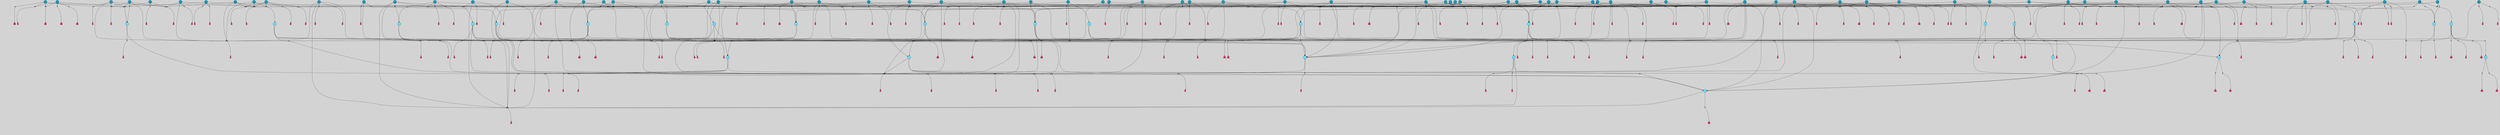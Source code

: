 // File exported with GEGELATI v1.3.1
// On the 2024-04-08 17:39:53
// With the File::TPGGraphDotExporter
digraph{
	graph[pad = "0.212, 0.055" bgcolor = lightgray]
	node[shape=circle style = filled label = ""]
		T3 [fillcolor="#66ddff"]
		T4 [fillcolor="#66ddff"]
		T7 [fillcolor="#66ddff"]
		T9 [fillcolor="#66ddff"]
		T11 [fillcolor="#66ddff"]
		T24 [fillcolor="#66ddff"]
		T27 [fillcolor="#66ddff"]
		T54 [fillcolor="#66ddff"]
		T59 [fillcolor="#66ddff"]
		T95 [fillcolor="#66ddff"]
		T102 [fillcolor="#66ddff"]
		T111 [fillcolor="#66ddff"]
		T129 [fillcolor="#66ddff"]
		T131 [fillcolor="#1199bb"]
		T159 [fillcolor="#66ddff"]
		T160 [fillcolor="#66ddff"]
		T176 [fillcolor="#1199bb"]
		T194 [fillcolor="#1199bb"]
		T195 [fillcolor="#66ddff"]
		T210 [fillcolor="#1199bb"]
		T212 [fillcolor="#66ddff"]
		T213 [fillcolor="#66ddff"]
		T224 [fillcolor="#1199bb"]
		T229 [fillcolor="#66ddff"]
		T240 [fillcolor="#66ddff"]
		T242 [fillcolor="#66ddff"]
		T245 [fillcolor="#1199bb"]
		T248 [fillcolor="#1199bb"]
		T256 [fillcolor="#1199bb"]
		T259 [fillcolor="#1199bb"]
		T262 [fillcolor="#1199bb"]
		T264 [fillcolor="#1199bb"]
		T265 [fillcolor="#1199bb"]
		T274 [fillcolor="#1199bb"]
		T275 [fillcolor="#1199bb"]
		T276 [fillcolor="#1199bb"]
		T278 [fillcolor="#1199bb"]
		T280 [fillcolor="#1199bb"]
		T284 [fillcolor="#1199bb"]
		T306 [fillcolor="#1199bb"]
		T315 [fillcolor="#1199bb"]
		T317 [fillcolor="#1199bb"]
		T321 [fillcolor="#66ddff"]
		T322 [fillcolor="#66ddff"]
		T323 [fillcolor="#66ddff"]
		T324 [fillcolor="#1199bb"]
		T325 [fillcolor="#66ddff"]
		T326 [fillcolor="#66ddff"]
		T327 [fillcolor="#66ddff"]
		T328 [fillcolor="#1199bb"]
		T330 [fillcolor="#1199bb"]
		T332 [fillcolor="#1199bb"]
		T333 [fillcolor="#1199bb"]
		T337 [fillcolor="#1199bb"]
		T350 [fillcolor="#1199bb"]
		T351 [fillcolor="#1199bb"]
		T352 [fillcolor="#1199bb"]
		T353 [fillcolor="#1199bb"]
		T357 [fillcolor="#1199bb"]
		T41 [fillcolor="#1199bb"]
		T363 [fillcolor="#1199bb"]
		T364 [fillcolor="#1199bb"]
		T366 [fillcolor="#1199bb"]
		T369 [fillcolor="#1199bb"]
		T375 [fillcolor="#1199bb"]
		T378 [fillcolor="#1199bb"]
		T383 [fillcolor="#1199bb"]
		T384 [fillcolor="#1199bb"]
		T385 [fillcolor="#1199bb"]
		T387 [fillcolor="#1199bb"]
		T390 [fillcolor="#1199bb"]
		T391 [fillcolor="#1199bb"]
		T392 [fillcolor="#1199bb"]
		T394 [fillcolor="#1199bb"]
		T395 [fillcolor="#1199bb"]
		T398 [fillcolor="#1199bb"]
		T399 [fillcolor="#1199bb"]
		T400 [fillcolor="#1199bb"]
		T401 [fillcolor="#1199bb"]
		T402 [fillcolor="#1199bb"]
		T403 [fillcolor="#1199bb"]
		T404 [fillcolor="#1199bb"]
		T405 [fillcolor="#1199bb"]
		T407 [fillcolor="#1199bb"]
		T408 [fillcolor="#1199bb"]
		T409 [fillcolor="#1199bb"]
		T410 [fillcolor="#1199bb"]
		T412 [fillcolor="#1199bb"]
		T413 [fillcolor="#1199bb"]
		T414 [fillcolor="#1199bb"]
		T415 [fillcolor="#1199bb"]
		T416 [fillcolor="#1199bb"]
		T417 [fillcolor="#1199bb"]
		T418 [fillcolor="#1199bb"]
		T419 [fillcolor="#1199bb"]
		T420 [fillcolor="#1199bb"]
		T421 [fillcolor="#1199bb"]
		T422 [fillcolor="#1199bb"]
		T423 [fillcolor="#1199bb"]
		T424 [fillcolor="#1199bb"]
		T425 [fillcolor="#1199bb"]
		T426 [fillcolor="#1199bb"]
		T427 [fillcolor="#1199bb"]
		T428 [fillcolor="#1199bb"]
		P2869 [fillcolor="#cccccc" shape=point] //6|
		I2869 [shape=box style=invis label="6|1&2|6#1|7&#92;n10|7&2|0#1|5&#92;n9|4&0|1#2|2&#92;n8|6&0|0#1|0&#92;n"]
		P2869 -> I2869[style=invis]
		A2311 [fillcolor="#ff3366" shape=box margin=0.03 width=0 height=0 label="3"]
		T3 -> P2869 -> A2311
		P2870 [fillcolor="#cccccc" shape=point] //3|
		I2870 [shape=box style=invis label="7|6&2|4#0|2&#92;n10|3&2|7#1|4&#92;n11|6&0|4#0|1&#92;n7|1&0|0#2|6&#92;n7|6&0|3#2|6&#92;n4|0&2|6#0|1&#92;n4|4&2|5#0|2&#92;n4|6&0|4#2|7&#92;n10|0&2|3#1|5&#92;n2|6&0|5#0|2&#92;n1|0&2|3#0|7&#92;n1|6&2|0#0|5&#92;n6|2&0|1#0|7&#92;n9|2&0|3#2|7&#92;n5|3&0|6#0|6&#92;n1|7&2|5#2|3&#92;n8|1&2|7#0|6&#92;n1|0&2|5#2|1&#92;n7|1&2|2#2|5&#92;n7|4&2|6#0|3&#92;n"]
		P2870 -> I2870[style=invis]
		A2312 [fillcolor="#ff3366" shape=box margin=0.03 width=0 height=0 label="4"]
		T3 -> P2870 -> A2312
		P2871 [fillcolor="#cccccc" shape=point] //7|
		I2871 [shape=box style=invis label="0|2&2|4#2|6&#92;n5|3&0|6#0|1&#92;n4|7&2|6#0|5&#92;n7|6&0|7#0|5&#92;n10|7&2|2#1|1&#92;n"]
		P2871 -> I2871[style=invis]
		A2313 [fillcolor="#ff3366" shape=box margin=0.03 width=0 height=0 label="4"]
		T4 -> P2871 -> A2313
		P2872 [fillcolor="#cccccc" shape=point] //0|
		I2872 [shape=box style=invis label="2|5&0|1#0|6&#92;n6|1&2|2#2|7&#92;n8|0&0|3#1|4&#92;n4|3&2|5#2|4&#92;n8|1&2|4#0|0&#92;n6|6&0|1#2|6&#92;n11|7&2|4#2|5&#92;n6|2&2|4#0|2&#92;n8|5&2|4#2|4&#92;n2|1&2|1#2|2&#92;n2|7&2|5#2|6&#92;n9|7&0|5#0|4&#92;n1|2&0|5#2|6&#92;n4|2&2|3#2|7&#92;n3|3&2|1#0|2&#92;n"]
		P2872 -> I2872[style=invis]
		A2314 [fillcolor="#ff3366" shape=box margin=0.03 width=0 height=0 label="5"]
		T4 -> P2872 -> A2314
		P2873 [fillcolor="#cccccc" shape=point] //-3|
		I2873 [shape=box style=invis label="1|6&2|7#0|7&#92;n10|2&0|7#1|3&#92;n9|6&2|7#2|2&#92;n5|3&0|7#0|7&#92;n1|6&2|3#0|0&#92;n2|3&2|3#2|2&#92;n5|1&2|6#0|6&#92;n"]
		P2873 -> I2873[style=invis]
		A2315 [fillcolor="#ff3366" shape=box margin=0.03 width=0 height=0 label="7"]
		T7 -> P2873 -> A2315
		P2874 [fillcolor="#cccccc" shape=point] //5|
		I2874 [shape=box style=invis label="0|5&2|3#0|1&#92;n0|6&2|1#2|4&#92;n6|2&2|6#0|7&#92;n7|4&0|3#0|1&#92;n5|4&0|7#1|6&#92;n9|1&0|5#2|2&#92;n6|3&2|3#1|7&#92;n11|7&2|4#1|6&#92;n2|5&0|1#0|0&#92;n4|7&0|0#0|2&#92;n6|2&0|6#0|0&#92;n2|1&2|6#2|4&#92;n10|0&2|0#1|0&#92;n6|6&2|4#0|6&#92;n"]
		P2874 -> I2874[style=invis]
		A2316 [fillcolor="#ff3366" shape=box margin=0.03 width=0 height=0 label="8"]
		T7 -> P2874 -> A2316
		P2875 [fillcolor="#cccccc" shape=point] //-6|
		I2875 [shape=box style=invis label="11|1&0|7#2|0&#92;n10|4&0|1#1|0&#92;n4|3&2|4#2|1&#92;n0|5&2|0#0|0&#92;n6|1&0|0#0|3&#92;n8|2&2|0#0|4&#92;n11|4&2|0#1|6&#92;n7|0&2|6#2|3&#92;n5|3&2|6#2|0&#92;n2|0&2|0#0|4&#92;n"]
		P2875 -> I2875[style=invis]
		A2317 [fillcolor="#ff3366" shape=box margin=0.03 width=0 height=0 label="9"]
		T9 -> P2875 -> A2317
		P2876 [fillcolor="#cccccc" shape=point] //2|
		I2876 [shape=box style=invis label="6|3&2|7#1|4&#92;n8|6&0|0#2|5&#92;n2|1&0|2#0|3&#92;n8|7&0|6#0|4&#92;n2|1&2|0#0|1&#92;n0|0&2|2#2|3&#92;n6|6&0|7#2|1&#92;n6|1&0|7#2|6&#92;n5|4&2|7#0|4&#92;n0|3&0|4#2|0&#92;n11|0&2|0#2|5&#92;n4|5&2|5#2|4&#92;n5|7&0|6#0|4&#92;n9|7&2|5#0|3&#92;n5|4&2|1#0|3&#92;n5|3&0|1#1|7&#92;n0|4&0|3#2|5&#92;n"]
		P2876 -> I2876[style=invis]
		A2318 [fillcolor="#ff3366" shape=box margin=0.03 width=0 height=0 label="10"]
		T9 -> P2876 -> A2318
		P2877 [fillcolor="#cccccc" shape=point] //6|
		I2877 [shape=box style=invis label="3|0&2|7#2|2&#92;n3|2&0|4#2|5&#92;n5|1&0|2#1|0&#92;n8|7&0|1#2|0&#92;n8|5&0|3#0|6&#92;n0|2&0|2#2|3&#92;n1|5&2|5#0|5&#92;n5|6&0|6#0|7&#92;n6|7&0|0#2|6&#92;n1|2&2|3#0|0&#92;n7|7&2|3#0|4&#92;n0|7&2|7#0|6&#92;n1|0&2|2#2|7&#92;n4|4&0|1#0|0&#92;n"]
		P2877 -> I2877[style=invis]
		A2319 [fillcolor="#ff3366" shape=box margin=0.03 width=0 height=0 label="11"]
		T11 -> P2877 -> A2319
		P2878 [fillcolor="#cccccc" shape=point] //-4|
		I2878 [shape=box style=invis label="4|1&0|4#2|6&#92;n1|2&2|2#2|0&#92;n1|2&2|0#0|6&#92;n8|4&2|3#2|5&#92;n5|5&2|1#1|0&#92;n"]
		P2878 -> I2878[style=invis]
		A2320 [fillcolor="#ff3366" shape=box margin=0.03 width=0 height=0 label="12"]
		T11 -> P2878 -> A2320
		P2879 [fillcolor="#cccccc" shape=point] //-3|
		I2879 [shape=box style=invis label="8|1&2|3#0|5&#92;n0|6&0|5#0|5&#92;n3|7&2|1#0|6&#92;n3|5&0|1#0|0&#92;n9|5&2|0#0|4&#92;n3|5&0|2#0|3&#92;n10|6&2|4#1|0&#92;n9|4&2|7#2|6&#92;n1|7&2|5#2|2&#92;n"]
		P2879 -> I2879[style=invis]
		A2321 [fillcolor="#ff3366" shape=box margin=0.03 width=0 height=0 label="5"]
		T4 -> P2879 -> A2321
		P2880 [fillcolor="#cccccc" shape=point] //1|
		I2880 [shape=box style=invis label="5|1&0|6#2|7&#92;n2|4&0|4#2|2&#92;n0|6&0|5#0|4&#92;n10|6&2|5#1|6&#92;n9|3&0|1#1|7&#92;n10|3&2|2#1|0&#92;n5|0&0|0#2|1&#92;n11|3&2|3#1|5&#92;n10|3&0|1#1|0&#92;n2|4&0|1#0|1&#92;n0|2&0|3#2|4&#92;n9|2&2|1#2|5&#92;n11|7&2|6#2|6&#92;n"]
		P2880 -> I2880[style=invis]
		T24 -> P2880 -> T7
		P2881 [fillcolor="#cccccc" shape=point] //5|
		I2881 [shape=box style=invis label="3|0&2|0#0|1&#92;n3|0&0|7#0|1&#92;n5|3&0|2#2|6&#92;n4|4&2|4#2|6&#92;n11|2&0|7#1|6&#92;n2|7&2|2#2|5&#92;n9|3&2|6#2|7&#92;n7|7&0|0#0|4&#92;n6|1&2|4#2|3&#92;n5|4&2|0#1|6&#92;n1|3&0|7#0|4&#92;n"]
		P2881 -> I2881[style=invis]
		A2322 [fillcolor="#ff3366" shape=box margin=0.03 width=0 height=0 label="7"]
		T24 -> P2881 -> A2322
		P2882 [fillcolor="#cccccc" shape=point] //-2|
		I2882 [shape=box style=invis label="4|1&0|4#0|3&#92;n4|2&0|5#2|0&#92;n5|5&2|6#0|5&#92;n1|4&0|1#0|2&#92;n6|3&2|7#1|5&#92;n0|4&2|0#0|3&#92;n8|5&2|5#1|2&#92;n10|7&2|7#1|1&#92;n3|4&0|0#2|1&#92;n3|6&2|5#2|5&#92;n8|3&0|1#0|7&#92;n10|0&2|7#1|3&#92;n4|1&2|4#0|1&#92;n9|3&2|0#0|4&#92;n3|6&2|0#0|4&#92;n1|2&0|6#2|1&#92;n4|0&2|1#2|2&#92;n"]
		P2882 -> I2882[style=invis]
		A2323 [fillcolor="#ff3366" shape=box margin=0.03 width=0 height=0 label="14"]
		T24 -> P2882 -> A2323
		P2883 [fillcolor="#cccccc" shape=point] //2|
		I2883 [shape=box style=invis label="9|1&2|3#0|1&#92;n5|2&2|0#2|4&#92;n3|6&2|5#2|7&#92;n7|0&2|5#0|4&#92;n1|2&0|3#0|5&#92;n7|3&2|7#0|0&#92;n"]
		P2883 -> I2883[style=invis]
		A2324 [fillcolor="#ff3366" shape=box margin=0.03 width=0 height=0 label="2"]
		T27 -> P2883 -> A2324
		P2884 [fillcolor="#cccccc" shape=point] //-6|
		I2884 [shape=box style=invis label="7|5&0|4#0|4&#92;n11|0&2|5#2|1&#92;n"]
		P2884 -> I2884[style=invis]
		A2325 [fillcolor="#ff3366" shape=box margin=0.03 width=0 height=0 label="3"]
		T27 -> P2884 -> A2325
		T27 -> P2870
		T27 -> P2872
		P2885 [fillcolor="#cccccc" shape=point] //0|
		I2885 [shape=box style=invis label="4|0&0|3#2|7&#92;n10|2&0|3#1|7&#92;n3|5&0|2#0|3&#92;n4|5&0|0#2|1&#92;n10|7&2|0#1|2&#92;n5|3&2|3#1|6&#92;n9|5&2|0#0|4&#92;n5|4&2|7#0|2&#92;n10|3&2|7#1|4&#92;n7|2&0|1#2|6&#92;n8|6&0|5#0|5&#92;n8|7&2|3#0|5&#92;n2|6&2|4#0|0&#92;n"]
		P2885 -> I2885[style=invis]
		A2326 [fillcolor="#ff3366" shape=box margin=0.03 width=0 height=0 label="5"]
		T27 -> P2885 -> A2326
		P2886 [fillcolor="#cccccc" shape=point] //8|
		I2886 [shape=box style=invis label="9|0&0|1#2|0&#92;n10|1&2|5#1|4&#92;n8|2&2|6#0|4&#92;n2|4&2|5#2|3&#92;n4|2&2|2#0|2&#92;n7|5&0|2#0|0&#92;n8|2&2|1#1|3&#92;n8|7&0|7#2|1&#92;n1|1&0|0#0|7&#92;n5|6&2|5#1|0&#92;n6|6&2|5#0|0&#92;n11|4&0|3#2|6&#92;n4|2&2|4#0|7&#92;n5|6&0|1#2|0&#92;n11|3&0|2#0|7&#92;n"]
		P2886 -> I2886[style=invis]
		A2327 [fillcolor="#ff3366" shape=box margin=0.03 width=0 height=0 label="6"]
		T54 -> P2886 -> A2327
		T54 -> P2881
		P2887 [fillcolor="#cccccc" shape=point] //-10|
		I2887 [shape=box style=invis label="3|6&0|0#0|4&#92;n4|1&2|4#0|1&#92;n5|1&0|1#0|4&#92;n5|5&2|6#0|5&#92;n6|5&0|6#0|3&#92;n11|1&2|0#0|1&#92;n0|7&2|0#0|3&#92;n1|2&0|6#0|1&#92;n8|0&0|4#2|0&#92;n0|4&0|7#2|7&#92;n7|0&2|7#1|3&#92;n3|1&0|5#2|5&#92;n5|1&0|4#0|3&#92;n2|2&0|2#0|0&#92;n8|3&0|1#0|7&#92;n3|0&0|3#0|5&#92;n7|2&0|5#2|0&#92;n6|3&2|7#1|5&#92;n4|7&2|7#2|1&#92;n"]
		P2887 -> I2887[style=invis]
		A2328 [fillcolor="#ff3366" shape=box margin=0.03 width=0 height=0 label="14"]
		T54 -> P2887 -> A2328
		T54 -> P2874
		P2888 [fillcolor="#cccccc" shape=point] //8|
		I2888 [shape=box style=invis label="9|0&0|1#2|0&#92;n10|1&2|5#1|4&#92;n8|2&2|6#0|4&#92;n4|5&0|3#0|1&#92;n2|4&2|5#2|3&#92;n4|2&2|2#0|2&#92;n7|5&0|2#0|0&#92;n8|2&2|1#1|3&#92;n8|7&0|7#2|1&#92;n1|1&0|0#0|7&#92;n5|6&2|5#1|0&#92;n6|3&2|5#0|0&#92;n11|4&0|3#2|6&#92;n1|2&2|4#0|7&#92;n5|6&0|1#2|0&#92;n11|3&0|2#0|7&#92;n"]
		P2888 -> I2888[style=invis]
		A2329 [fillcolor="#ff3366" shape=box margin=0.03 width=0 height=0 label="6"]
		T59 -> P2888 -> A2329
		T59 -> P2881
		T59 -> P2875
		T59 -> P2881
		P2889 [fillcolor="#cccccc" shape=point] //4|
		I2889 [shape=box style=invis label="4|3&0|6#0|3&#92;n5|7&2|3#2|2&#92;n5|6&0|7#1|2&#92;n1|4&2|6#0|3&#92;n8|4&2|1#2|5&#92;n9|5&2|4#1|4&#92;n2|4&0|5#0|7&#92;n10|0&0|6#1|3&#92;n3|0&0|6#0|2&#92;n2|7&2|7#2|6&#92;n5|2&0|5#1|5&#92;n10|4&2|5#1|7&#92;n4|0&0|4#2|4&#92;n11|1&0|4#2|6&#92;n10|6&2|0#1|4&#92;n9|7&0|3#1|4&#92;n4|5&2|7#0|6&#92;n11|5&2|6#2|3&#92;n0|3&0|5#0|1&#92;n"]
		P2889 -> I2889[style=invis]
		A2330 [fillcolor="#ff3366" shape=box margin=0.03 width=0 height=0 label="13"]
		T95 -> P2889 -> A2330
		P2890 [fillcolor="#cccccc" shape=point] //8|
		I2890 [shape=box style=invis label="9|7&0|5#2|5&#92;n3|3&2|3#0|2&#92;n9|5&2|2#1|0&#92;n2|3&0|6#0|3&#92;n4|4&2|5#2|7&#92;n11|3&2|0#1|5&#92;n6|6&2|1#2|2&#92;n4|6&0|1#2|2&#92;n2|5&2|7#2|2&#92;n7|7&2|2#2|3&#92;n6|5&0|3#2|6&#92;n6|7&0|6#0|2&#92;n"]
		P2890 -> I2890[style=invis]
		A2331 [fillcolor="#ff3366" shape=box margin=0.03 width=0 height=0 label="14"]
		T95 -> P2890 -> A2331
		P2891 [fillcolor="#cccccc" shape=point] //2|
		I2891 [shape=box style=invis label="4|1&0|4#2|6&#92;n5|5&2|1#1|0&#92;n1|0&2|0#0|6&#92;n8|4&2|3#2|5&#92;n"]
		P2891 -> I2891[style=invis]
		T95 -> P2891 -> T11
		P2892 [fillcolor="#cccccc" shape=point] //-9|
		I2892 [shape=box style=invis label="2|0&2|0#2|1&#92;n4|4&2|4#2|6&#92;n9|1&0|3#1|7&#92;n5|3&0|2#2|6&#92;n2|7&2|2#2|5&#92;n5|4&2|0#1|6&#92;n3|0&0|7#0|1&#92;n1|3&0|7#0|4&#92;n11|6&2|2#0|7&#92;n7|7&0|0#0|4&#92;n11|0&0|7#1|6&#92;n9|3&2|6#2|7&#92;n"]
		P2892 -> I2892[style=invis]
		A2332 [fillcolor="#ff3366" shape=box margin=0.03 width=0 height=0 label="7"]
		T95 -> P2892 -> A2332
		P2893 [fillcolor="#cccccc" shape=point] //-8|
		I2893 [shape=box style=invis label="7|5&0|4#2|4&#92;n"]
		P2893 -> I2893[style=invis]
		A2333 [fillcolor="#ff3366" shape=box margin=0.03 width=0 height=0 label="3"]
		T95 -> P2893 -> A2333
		P2894 [fillcolor="#cccccc" shape=point] //7|
		I2894 [shape=box style=invis label="3|3&2|7#0|4&#92;n4|3&2|6#0|3&#92;n8|4&0|6#1|2&#92;n5|6&2|3#0|4&#92;n0|7&2|1#0|5&#92;n8|7&2|2#2|5&#92;n9|1&0|0#1|0&#92;n10|1&2|1#1|4&#92;n10|5&0|6#1|7&#92;n5|2&2|3#0|4&#92;n2|0&2|6#2|7&#92;n1|7&0|1#0|7&#92;n"]
		P2894 -> I2894[style=invis]
		A2334 [fillcolor="#ff3366" shape=box margin=0.03 width=0 height=0 label="2"]
		T102 -> P2894 -> A2334
		T102 -> P2893
		P2895 [fillcolor="#cccccc" shape=point] //8|
		I2895 [shape=box style=invis label="7|0&0|2#1|4&#92;n8|1&2|3#0|5&#92;n0|6&0|5#0|5&#92;n3|7&2|1#0|6&#92;n9|4&2|7#1|6&#92;n1|7&2|5#2|2&#92;n8|5&2|0#0|3&#92;n0|2&0|2#0|0&#92;n3|5&0|2#0|3&#92;n"]
		P2895 -> I2895[style=invis]
		A2335 [fillcolor="#ff3366" shape=box margin=0.03 width=0 height=0 label="5"]
		T102 -> P2895 -> A2335
		P2896 [fillcolor="#cccccc" shape=point] //-5|
		I2896 [shape=box style=invis label="0|0&2|3#0|2&#92;n10|5&0|6#1|3&#92;n7|3&0|6#2|3&#92;n3|4&0|6#0|6&#92;n10|5&0|2#1|1&#92;n5|0&0|1#0|3&#92;n6|6&2|5#1|5&#92;n7|4&0|2#1|7&#92;n5|7&0|1#2|5&#92;n1|5&0|0#0|3&#92;n7|5&2|1#2|6&#92;n9|0&0|2#0|0&#92;n4|0&2|4#0|0&#92;n4|6&0|0#2|3&#92;n3|1&0|6#2|5&#92;n7|7&2|1#2|3&#92;n9|4&2|2#0|6&#92;n"]
		P2896 -> I2896[style=invis]
		T111 -> P2896 -> T9
		P2897 [fillcolor="#cccccc" shape=point] //7|
		I2897 [shape=box style=invis label="7|4&2|1#2|0&#92;n4|1&2|4#2|3&#92;n5|0&2|0#2|2&#92;n6|1&2|4#2|6&#92;n"]
		P2897 -> I2897[style=invis]
		A2336 [fillcolor="#ff3366" shape=box margin=0.03 width=0 height=0 label="9"]
		T111 -> P2897 -> A2336
		P2898 [fillcolor="#cccccc" shape=point] //2|
		I2898 [shape=box style=invis label="3|0&2|0#0|1&#92;n11|2&0|7#1|6&#92;n8|7&2|4#0|5&#92;n5|3&0|2#2|6&#92;n4|4&2|4#2|6&#92;n3|0&0|7#0|1&#92;n2|7&2|2#2|5&#92;n9|3&2|6#2|7&#92;n7|7&0|0#0|4&#92;n6|1&2|4#1|3&#92;n5|4&2|0#1|6&#92;n1|3&0|7#0|4&#92;n"]
		P2898 -> I2898[style=invis]
		A2337 [fillcolor="#ff3366" shape=box margin=0.03 width=0 height=0 label="7"]
		T111 -> P2898 -> A2337
		T111 -> P2875
		T129 -> P2886
		T129 -> P2881
		P2899 [fillcolor="#cccccc" shape=point] //10|
		I2899 [shape=box style=invis label="4|5&2|7#2|1&#92;n1|7&2|3#0|6&#92;n3|5&2|2#0|3&#92;n10|3&0|7#1|4&#92;n7|1&0|4#2|6&#92;n10|2&0|3#1|7&#92;n9|5&2|0#0|4&#92;n4|0&0|3#2|7&#92;n11|4&2|6#1|2&#92;n5|4&2|7#0|2&#92;n2|6&2|4#0|0&#92;n6|5&0|7#2|1&#92;n5|3&2|3#1|6&#92;n10|7&2|0#1|2&#92;n"]
		P2899 -> I2899[style=invis]
		A2338 [fillcolor="#ff3366" shape=box margin=0.03 width=0 height=0 label="5"]
		T129 -> P2899 -> A2338
		P2900 [fillcolor="#cccccc" shape=point] //5|
		I2900 [shape=box style=invis label="9|4&2|3#1|3&#92;n0|4&2|4#0|5&#92;n6|1&2|6#2|5&#92;n4|0&0|5#2|0&#92;n"]
		P2900 -> I2900[style=invis]
		A2339 [fillcolor="#ff3366" shape=box margin=0.03 width=0 height=0 label="7"]
		T129 -> P2900 -> A2339
		P2901 [fillcolor="#cccccc" shape=point] //6|
		I2901 [shape=box style=invis label="9|4&2|7#0|6&#92;n8|4&0|1#1|0&#92;n1|3&0|0#2|1&#92;n2|4&0|6#2|2&#92;n5|1&2|5#0|7&#92;n3|0&0|3#2|6&#92;n2|2&2|6#0|2&#92;n8|4&0|4#2|2&#92;n5|1&2|4#0|3&#92;n9|4&0|6#0|6&#92;n5|0&2|2#1|5&#92;n11|7&0|0#1|1&#92;n0|4&0|3#0|3&#92;n7|7&2|4#2|5&#92;n1|5&0|1#2|1&#92;n"]
		P2901 -> I2901[style=invis]
		A2340 [fillcolor="#ff3366" shape=box margin=0.03 width=0 height=0 label="1"]
		T129 -> P2901 -> A2340
		P2902 [fillcolor="#cccccc" shape=point] //6|
		I2902 [shape=box style=invis label="10|4&2|6#1|2&#92;n8|4&0|1#1|0&#92;n0|4&2|6#0|0&#92;n8|4&2|5#2|1&#92;n7|5&2|5#1|0&#92;n3|6&0|6#2|2&#92;n1|7&0|7#0|5&#92;n2|0&0|7#2|4&#92;n2|6&2|2#0|0&#92;n0|7&2|7#0|7&#92;n11|6&0|4#2|2&#92;n5|5&0|0#0|1&#92;n10|1&0|0#1|0&#92;n7|3&0|1#2|5&#92;n9|2&2|7#1|5&#92;n9|4&2|6#2|7&#92;n1|6&2|4#2|2&#92;n3|3&2|2#0|7&#92;n1|6&2|0#0|0&#92;n6|4&2|6#1|0&#92;n"]
		P2902 -> I2902[style=invis]
		A2341 [fillcolor="#ff3366" shape=box margin=0.03 width=0 height=0 label="1"]
		T131 -> P2902 -> A2341
		P2903 [fillcolor="#cccccc" shape=point] //9|
		I2903 [shape=box style=invis label="11|0&2|0#1|1&#92;n3|6&0|6#0|0&#92;n1|4&0|0#2|4&#92;n7|5&2|2#1|3&#92;n11|7&2|6#1|7&#92;n5|2&0|6#1|5&#92;n9|5&0|6#0|3&#92;n2|2&2|7#0|5&#92;n9|3&2|2#2|0&#92;n11|0&2|7#0|1&#92;n1|1&2|0#0|1&#92;n6|6&0|6#1|2&#92;n9|7&0|1#0|3&#92;n2|0&2|4#2|5&#92;n2|4&2|2#0|0&#92;n6|1&2|1#1|7&#92;n10|7&2|5#1|6&#92;n11|5&2|7#2|4&#92;n"]
		P2903 -> I2903[style=invis]
		A2342 [fillcolor="#ff3366" shape=box margin=0.03 width=0 height=0 label="1"]
		T131 -> P2903 -> A2342
		T131 -> P2884
		P2904 [fillcolor="#cccccc" shape=point] //5|
		I2904 [shape=box style=invis label="3|0&0|0#0|1&#92;n5|6&0|4#0|3&#92;n4|4&2|4#2|6&#92;n11|2&0|7#1|6&#92;n2|7&2|2#2|5&#92;n9|3&2|6#2|7&#92;n7|7&0|0#0|4&#92;n6|1&2|4#2|3&#92;n5|4&2|0#1|6&#92;n5|3&0|2#2|6&#92;n1|3&0|7#0|4&#92;n"]
		P2904 -> I2904[style=invis]
		A2343 [fillcolor="#ff3366" shape=box margin=0.03 width=0 height=0 label="7"]
		T131 -> P2904 -> A2343
		T131 -> P2900
		P2905 [fillcolor="#cccccc" shape=point] //7|
		I2905 [shape=box style=invis label="7|0&2|1#2|0&#92;n9|7&2|1#1|7&#92;n8|2&0|1#1|0&#92;n6|6&0|2#1|1&#92;n2|2&0|5#0|0&#92;n5|7&0|0#2|1&#92;n5|1&2|5#1|5&#92;n4|7&2|4#2|3&#92;n10|5&2|2#1|5&#92;n1|3&2|2#2|0&#92;n10|2&2|6#1|5&#92;n"]
		P2905 -> I2905[style=invis]
		A2344 [fillcolor="#ff3366" shape=box margin=0.03 width=0 height=0 label="1"]
		T159 -> P2905 -> A2344
		P2906 [fillcolor="#cccccc" shape=point] //7|
		I2906 [shape=box style=invis label="7|4&2|7#0|4&#92;n4|6&0|1#2|5&#92;n2|1&2|3#0|0&#92;n4|3&2|0#0|1&#92;n0|0&2|7#2|7&#92;n7|7&0|5#2|3&#92;n5|0&2|1#2|2&#92;n10|0&0|4#1|2&#92;n4|4&0|7#0|0&#92;n6|7&0|2#0|1&#92;n1|4&2|5#0|4&#92;n"]
		P2906 -> I2906[style=invis]
		A2345 [fillcolor="#ff3366" shape=box margin=0.03 width=0 height=0 label="0"]
		T159 -> P2906 -> A2345
		P2907 [fillcolor="#cccccc" shape=point] //5|
		I2907 [shape=box style=invis label="0|5&2|3#0|1&#92;n0|6&2|1#2|4&#92;n6|2&2|6#0|7&#92;n9|0&2|7#1|1&#92;n7|4&0|3#0|1&#92;n11|7&2|4#1|6&#92;n9|1&0|5#2|2&#92;n5|4&0|7#1|6&#92;n2|5&0|1#0|0&#92;n4|7&0|0#0|2&#92;n6|2&0|6#0|0&#92;n2|1&2|6#2|4&#92;n10|0&0|0#1|0&#92;n6|6&2|4#0|6&#92;n"]
		P2907 -> I2907[style=invis]
		T159 -> P2907 -> T129
		T160 -> P2889
		T160 -> P2892
		P2908 [fillcolor="#cccccc" shape=point] //5|
		I2908 [shape=box style=invis label="6|0&2|7#2|7&#92;n3|6&2|6#2|6&#92;n6|3&0|5#1|2&#92;n"]
		P2908 -> I2908[style=invis]
		A2346 [fillcolor="#ff3366" shape=box margin=0.03 width=0 height=0 label="3"]
		T160 -> P2908 -> A2346
		P2909 [fillcolor="#cccccc" shape=point] //-2|
		I2909 [shape=box style=invis label="11|7&2|0#1|7&#92;n4|3&0|1#2|5&#92;n0|4&2|4#2|7&#92;n1|6&0|0#0|4&#92;n4|0&0|0#0|5&#92;n0|6&2|3#2|0&#92;n9|6&2|5#1|3&#92;n0|7&2|1#2|5&#92;n4|4&0|5#0|1&#92;n10|4&0|0#1|0&#92;n"]
		P2909 -> I2909[style=invis]
		A2347 [fillcolor="#ff3366" shape=box margin=0.03 width=0 height=0 label="12"]
		T160 -> P2909 -> A2347
		T160 -> P2881
		P2910 [fillcolor="#cccccc" shape=point] //3|
		I2910 [shape=box style=invis label="4|7&0|7#2|7&#92;n11|5&2|6#0|2&#92;n5|5&2|6#2|0&#92;n3|2&0|6#0|3&#92;n10|2&2|5#1|5&#92;n9|4&2|3#1|5&#92;n2|5&2|7#2|4&#92;n11|3&2|5#1|0&#92;n7|0&0|7#2|1&#92;n1|2&0|5#0|1&#92;n"]
		P2910 -> I2910[style=invis]
		A2348 [fillcolor="#ff3366" shape=box margin=0.03 width=0 height=0 label="5"]
		T176 -> P2910 -> A2348
		P2911 [fillcolor="#cccccc" shape=point] //2|
		I2911 [shape=box style=invis label="7|1&0|6#0|1&#92;n5|2&2|5#1|6&#92;n10|1&2|1#1|1&#92;n4|7&0|4#2|2&#92;n11|7&0|4#2|7&#92;n5|0&0|5#1|7&#92;n8|2&0|5#2|4&#92;n10|0&2|6#1|6&#92;n5|1&0|1#2|3&#92;n1|6&2|0#0|1&#92;n9|6&2|2#1|4&#92;n3|4&2|3#0|0&#92;n10|1&0|1#1|0&#92;n2|2&0|1#2|1&#92;n3|1&2|7#0|3&#92;n"]
		P2911 -> I2911[style=invis]
		A2349 [fillcolor="#ff3366" shape=box margin=0.03 width=0 height=0 label="10"]
		T176 -> P2911 -> A2349
		P2912 [fillcolor="#cccccc" shape=point] //-1|
		I2912 [shape=box style=invis label="1|7&2|1#0|6&#92;n8|1&2|3#0|5&#92;n10|6&2|7#1|0&#92;n1|7&2|5#0|2&#92;n0|3&0|3#2|2&#92;n3|5&0|1#0|0&#92;n3|5&0|2#0|3&#92;n1|5&2|0#0|4&#92;n5|7&2|2#2|5&#92;n4|0&2|3#0|3&#92;n"]
		P2912 -> I2912[style=invis]
		T176 -> P2912 -> T3
		P2913 [fillcolor="#cccccc" shape=point] //-3|
		I2913 [shape=box style=invis label="6|3&2|4#1|4&#92;n5|3&0|1#1|7&#92;n2|1&0|2#2|3&#92;n8|7&0|6#0|4&#92;n2|1&2|0#0|1&#92;n0|0&2|2#2|3&#92;n6|1&0|7#2|6&#92;n5|7&0|2#0|4&#92;n0|3&0|4#2|0&#92;n11|0&2|0#2|5&#92;n6|0&2|0#1|4&#92;n8|6&0|2#2|5&#92;n5|4&2|1#0|3&#92;n9|7&2|5#0|3&#92;n5|4&2|7#0|4&#92;n"]
		P2913 -> I2913[style=invis]
		A2350 [fillcolor="#ff3366" shape=box margin=0.03 width=0 height=0 label="10"]
		T176 -> P2913 -> A2350
		P2914 [fillcolor="#cccccc" shape=point] //4|
		I2914 [shape=box style=invis label="7|1&0|6#0|1&#92;n5|2&2|5#1|6&#92;n10|1&2|1#1|1&#92;n9|6&2|2#1|4&#92;n4|7&0|4#2|2&#92;n9|6&0|4#1|1&#92;n10|0&2|6#1|6&#92;n5|1&0|1#2|3&#92;n1|6&2|0#0|1&#92;n8|2&0|5#2|4&#92;n3|4&2|3#0|0&#92;n10|1&0|5#1|0&#92;n2|2&0|1#2|1&#92;n3|1&2|7#0|3&#92;n"]
		P2914 -> I2914[style=invis]
		A2351 [fillcolor="#ff3366" shape=box margin=0.03 width=0 height=0 label="10"]
		T176 -> P2914 -> A2351
		P2915 [fillcolor="#cccccc" shape=point] //-2|
		I2915 [shape=box style=invis label="1|0&0|3#0|3&#92;n2|7&0|4#0|4&#92;n11|6&2|1#1|4&#92;n6|1&2|5#0|0&#92;n2|0&2|0#0|6&#92;n1|3&2|1#0|4&#92;n"]
		P2915 -> I2915[style=invis]
		A2352 [fillcolor="#ff3366" shape=box margin=0.03 width=0 height=0 label="2"]
		T194 -> P2915 -> A2352
		P2916 [fillcolor="#cccccc" shape=point] //3|
		I2916 [shape=box style=invis label="5|4&2|7#0|4&#92;n0|4&0|3#2|5&#92;n8|6&0|0#2|5&#92;n2|1&0|2#0|3&#92;n9|7&0|6#0|4&#92;n0|0&2|2#2|3&#92;n6|6&0|7#2|1&#92;n6|1&0|7#2|6&#92;n0|3&0|4#2|0&#92;n11|0&2|0#2|5&#92;n4|5&2|5#2|4&#92;n5|3&0|1#1|7&#92;n9|7&2|2#0|3&#92;n5|4&2|1#0|3&#92;n5|0&0|6#0|4&#92;n0|0&0|1#2|0&#92;n"]
		P2916 -> I2916[style=invis]
		A2353 [fillcolor="#ff3366" shape=box margin=0.03 width=0 height=0 label="10"]
		T194 -> P2916 -> A2353
		T194 -> P2912
		P2917 [fillcolor="#cccccc" shape=point] //10|
		I2917 [shape=box style=invis label="6|1&2|4#2|3&#92;n3|0&0|7#0|1&#92;n5|3&0|2#2|6&#92;n4|4&0|4#2|6&#92;n5|4&2|0#1|6&#92;n10|5&0|6#1|5&#92;n2|5&2|1#2|2&#92;n1|3&0|7#0|4&#92;n3|0&2|0#0|1&#92;n11|2&0|5#1|6&#92;n9|3&2|6#2|7&#92;n7|7&0|0#0|4&#92;n"]
		P2917 -> I2917[style=invis]
		A2354 [fillcolor="#ff3366" shape=box margin=0.03 width=0 height=0 label="7"]
		T194 -> P2917 -> A2354
		P2918 [fillcolor="#cccccc" shape=point] //5|
		I2918 [shape=box style=invis label="3|0&2|0#2|1&#92;n3|0&0|7#0|1&#92;n5|3&0|2#2|6&#92;n4|4&2|4#2|6&#92;n5|4&2|0#1|6&#92;n2|7&2|2#2|5&#92;n1|3&0|7#0|4&#92;n11|6&2|2#0|7&#92;n7|7&0|0#0|4&#92;n6|1&2|4#2|3&#92;n11|0&0|7#1|6&#92;n9|3&2|6#2|7&#92;n"]
		P2918 -> I2918[style=invis]
		A2355 [fillcolor="#ff3366" shape=box margin=0.03 width=0 height=0 label="7"]
		T195 -> P2918 -> A2355
		P2919 [fillcolor="#cccccc" shape=point] //4|
		I2919 [shape=box style=invis label="7|1&0|6#0|1&#92;n6|7&2|7#1|7&#92;n10|1&2|1#1|1&#92;n9|6&2|2#1|4&#92;n4|7&0|4#2|2&#92;n9|6&0|5#1|1&#92;n10|0&2|6#1|6&#92;n5|1&0|1#2|3&#92;n10|1&0|5#1|0&#92;n3|4&2|3#0|0&#92;n8|2&0|5#2|4&#92;n1|6&2|0#0|0&#92;n2|3&0|1#2|6&#92;n5|2&2|2#1|6&#92;n2|2&0|1#2|1&#92;n3|1&2|7#0|3&#92;n6|7&2|3#0|4&#92;n"]
		P2919 -> I2919[style=invis]
		A2356 [fillcolor="#ff3366" shape=box margin=0.03 width=0 height=0 label="10"]
		T195 -> P2919 -> A2356
		P2920 [fillcolor="#cccccc" shape=point] //-4|
		I2920 [shape=box style=invis label="0|4&0|0#2|7&#92;n8|5&2|4#2|4&#92;n4|3&2|5#2|4&#92;n11|7&2|2#2|5&#92;n6|5&2|2#2|7&#92;n3|2&0|7#0|7&#92;n3|3&2|1#0|3&#92;n2|6&0|3#2|5&#92;n0|1&2|6#2|2&#92;n8|2&0|0#1|6&#92;n0|7&0|5#0|4&#92;n9|5&0|3#2|7&#92;n2|7&2|5#2|6&#92;n9|0&2|0#0|1&#92;n1|2&2|4#0|2&#92;n"]
		P2920 -> I2920[style=invis]
		T195 -> P2920 -> T27
		T195 -> P2906
		T210 -> P2906
		T210 -> P2881
		T210 -> P2902
		P2921 [fillcolor="#cccccc" shape=point] //2|
		I2921 [shape=box style=invis label="4|5&2|7#2|1&#92;n1|7&2|3#0|6&#92;n3|5&2|2#0|3&#92;n10|3&2|7#1|4&#92;n7|1&0|4#2|6&#92;n4|0&0|3#2|7&#92;n9|5&2|0#0|4&#92;n10|2&0|3#1|7&#92;n11|4&2|6#1|2&#92;n10|3&2|1#1|6&#92;n5|4&2|7#0|2&#92;n2|6&2|4#0|0&#92;n6|5&0|7#2|1&#92;n5|3&2|3#1|6&#92;n10|7&2|0#1|2&#92;n"]
		P2921 -> I2921[style=invis]
		A2357 [fillcolor="#ff3366" shape=box margin=0.03 width=0 height=0 label="5"]
		T210 -> P2921 -> A2357
		T210 -> P2903
		P2922 [fillcolor="#cccccc" shape=point] //6|
		I2922 [shape=box style=invis label="9|4&2|7#0|6&#92;n8|4&0|1#1|0&#92;n1|3&0|0#2|1&#92;n2|4&0|6#2|2&#92;n5|1&2|5#0|7&#92;n3|0&0|3#2|6&#92;n2|2&2|6#0|2&#92;n8|4&0|4#2|2&#92;n5|1&2|4#0|3&#92;n9|4&0|6#0|6&#92;n5|0&2|2#1|5&#92;n11|7&0|0#1|1&#92;n0|4&0|3#0|3&#92;n7|7&2|4#2|5&#92;n1|5&0|1#2|1&#92;n"]
		P2922 -> I2922[style=invis]
		A2358 [fillcolor="#ff3366" shape=box margin=0.03 width=0 height=0 label="1"]
		T212 -> P2922 -> A2358
		P2923 [fillcolor="#cccccc" shape=point] //5|
		I2923 [shape=box style=invis label="9|4&2|3#1|3&#92;n0|4&2|4#0|5&#92;n6|1&2|6#2|5&#92;n4|0&0|5#2|0&#92;n"]
		P2923 -> I2923[style=invis]
		A2359 [fillcolor="#ff3366" shape=box margin=0.03 width=0 height=0 label="7"]
		T212 -> P2923 -> A2359
		P2924 [fillcolor="#cccccc" shape=point] //5|
		I2924 [shape=box style=invis label="3|0&2|0#0|1&#92;n3|0&0|7#0|1&#92;n5|3&0|2#2|6&#92;n4|4&2|4#2|6&#92;n11|2&0|7#1|6&#92;n2|7&2|2#2|5&#92;n9|3&2|6#2|7&#92;n7|7&0|0#0|4&#92;n6|1&2|4#2|3&#92;n5|4&2|0#1|6&#92;n1|3&0|7#0|4&#92;n"]
		P2924 -> I2924[style=invis]
		A2360 [fillcolor="#ff3366" shape=box margin=0.03 width=0 height=0 label="7"]
		T212 -> P2924 -> A2360
		P2925 [fillcolor="#cccccc" shape=point] //8|
		I2925 [shape=box style=invis label="9|0&0|1#2|0&#92;n10|1&2|5#1|4&#92;n8|2&2|6#0|4&#92;n2|4&2|5#2|3&#92;n4|2&2|2#0|2&#92;n7|5&0|2#0|0&#92;n8|2&2|1#1|3&#92;n8|7&0|7#2|1&#92;n1|1&0|0#0|7&#92;n5|6&2|5#1|0&#92;n6|6&2|5#0|0&#92;n11|4&0|3#2|6&#92;n4|2&2|4#0|7&#92;n5|6&0|1#2|0&#92;n11|3&0|2#0|7&#92;n"]
		P2925 -> I2925[style=invis]
		A2361 [fillcolor="#ff3366" shape=box margin=0.03 width=0 height=0 label="6"]
		T212 -> P2925 -> A2361
		P2926 [fillcolor="#cccccc" shape=point] //10|
		I2926 [shape=box style=invis label="4|5&2|7#2|1&#92;n1|7&2|3#0|6&#92;n3|5&2|2#0|3&#92;n10|3&0|7#1|4&#92;n7|1&0|4#2|6&#92;n10|2&0|3#1|7&#92;n9|5&2|0#0|4&#92;n4|0&0|3#2|7&#92;n11|4&2|6#1|2&#92;n5|4&2|7#0|2&#92;n2|6&2|4#0|0&#92;n6|5&0|7#2|1&#92;n5|3&2|3#1|6&#92;n10|7&2|0#1|2&#92;n"]
		P2926 -> I2926[style=invis]
		A2362 [fillcolor="#ff3366" shape=box margin=0.03 width=0 height=0 label="5"]
		T212 -> P2926 -> A2362
		P2927 [fillcolor="#cccccc" shape=point] //6|
		I2927 [shape=box style=invis label="9|4&2|7#0|6&#92;n8|4&0|1#1|0&#92;n1|3&0|0#2|1&#92;n2|4&0|6#2|2&#92;n5|1&2|5#0|7&#92;n3|0&0|3#2|6&#92;n2|2&2|6#0|2&#92;n8|4&0|4#2|2&#92;n5|1&2|4#0|3&#92;n9|4&0|6#0|6&#92;n5|0&2|2#1|5&#92;n11|7&0|0#1|1&#92;n0|4&0|3#0|3&#92;n7|7&2|4#2|5&#92;n1|5&0|1#2|1&#92;n"]
		P2927 -> I2927[style=invis]
		A2363 [fillcolor="#ff3366" shape=box margin=0.03 width=0 height=0 label="1"]
		T213 -> P2927 -> A2363
		P2928 [fillcolor="#cccccc" shape=point] //5|
		I2928 [shape=box style=invis label="9|4&2|3#1|3&#92;n0|4&2|4#0|5&#92;n6|1&2|6#2|5&#92;n4|0&0|5#2|0&#92;n"]
		P2928 -> I2928[style=invis]
		A2364 [fillcolor="#ff3366" shape=box margin=0.03 width=0 height=0 label="7"]
		T213 -> P2928 -> A2364
		P2929 [fillcolor="#cccccc" shape=point] //8|
		I2929 [shape=box style=invis label="9|0&0|1#2|0&#92;n10|1&2|5#1|4&#92;n8|2&2|6#0|4&#92;n2|4&2|5#2|3&#92;n4|2&2|2#0|2&#92;n7|5&0|2#0|0&#92;n8|2&2|1#1|3&#92;n8|7&0|7#2|1&#92;n1|1&0|0#0|7&#92;n5|6&2|5#1|0&#92;n6|6&2|5#0|0&#92;n11|4&0|3#2|6&#92;n4|2&2|4#0|7&#92;n5|6&0|1#2|0&#92;n11|3&0|2#0|7&#92;n"]
		P2929 -> I2929[style=invis]
		A2365 [fillcolor="#ff3366" shape=box margin=0.03 width=0 height=0 label="6"]
		T213 -> P2929 -> A2365
		P2930 [fillcolor="#cccccc" shape=point] //10|
		I2930 [shape=box style=invis label="4|5&2|7#2|1&#92;n1|7&2|3#0|6&#92;n3|5&2|2#0|3&#92;n10|3&0|7#1|4&#92;n7|1&0|4#2|6&#92;n10|2&0|3#1|7&#92;n9|5&2|0#0|4&#92;n4|0&0|3#2|7&#92;n11|4&2|6#1|2&#92;n5|4&2|7#0|2&#92;n2|6&2|4#0|0&#92;n6|5&0|7#2|1&#92;n5|3&2|3#1|6&#92;n10|7&2|0#1|2&#92;n"]
		P2930 -> I2930[style=invis]
		A2366 [fillcolor="#ff3366" shape=box margin=0.03 width=0 height=0 label="5"]
		T213 -> P2930 -> A2366
		P2931 [fillcolor="#cccccc" shape=point] //5|
		I2931 [shape=box style=invis label="3|0&2|0#0|1&#92;n3|0&0|7#0|1&#92;n5|3&0|2#2|6&#92;n4|4&2|4#2|6&#92;n11|2&0|7#1|6&#92;n2|7&2|2#2|5&#92;n9|3&2|6#2|7&#92;n7|7&0|0#0|4&#92;n6|1&2|4#2|3&#92;n5|4&2|0#1|6&#92;n1|3&0|7#0|4&#92;n"]
		P2931 -> I2931[style=invis]
		A2367 [fillcolor="#ff3366" shape=box margin=0.03 width=0 height=0 label="7"]
		T213 -> P2931 -> A2367
		P2932 [fillcolor="#cccccc" shape=point] //1|
		I2932 [shape=box style=invis label="0|3&2|7#2|3&#92;n9|5&2|2#1|0&#92;n2|3&0|6#0|3&#92;n6|6&2|1#2|2&#92;n5|2&0|6#2|7&#92;n3|4&2|3#0|2&#92;n6|7&0|6#0|2&#92;n10|0&0|7#1|5&#92;n0|6&0|1#2|2&#92;n4|4&2|5#2|7&#92;n"]
		P2932 -> I2932[style=invis]
		A2368 [fillcolor="#ff3366" shape=box margin=0.03 width=0 height=0 label="14"]
		T224 -> P2932 -> A2368
		T224 -> P2892
		T224 -> P2893
		P2933 [fillcolor="#cccccc" shape=point] //-2|
		I2933 [shape=box style=invis label="8|4&2|1#2|5&#92;n4|1&2|7#2|1&#92;n5|7&2|3#2|2&#92;n10|4&2|5#1|7&#92;n10|0&2|6#1|3&#92;n4|5&2|7#0|6&#92;n9|5&2|4#0|4&#92;n2|4&0|5#0|7&#92;n11|1&2|4#2|6&#92;n1|4&2|6#0|3&#92;n2|7&2|7#2|6&#92;n3|0&0|6#0|2&#92;n4|0&0|4#2|4&#92;n4|4&2|6#0|7&#92;n10|6&2|0#1|4&#92;n9|7&0|3#1|4&#92;n5|6&0|7#1|2&#92;n11|5&2|6#0|3&#92;n0|3&0|5#0|1&#92;n"]
		P2933 -> I2933[style=invis]
		T224 -> P2933 -> T9
		T224 -> P2893
		P2934 [fillcolor="#cccccc" shape=point] //-2|
		I2934 [shape=box style=invis label="5|2&2|0#2|4&#92;n9|1&2|3#0|1&#92;n3|6&2|5#2|7&#92;n7|0&2|1#0|4&#92;n1|2&0|3#0|5&#92;n7|3&2|7#0|0&#92;n"]
		P2934 -> I2934[style=invis]
		A2369 [fillcolor="#ff3366" shape=box margin=0.03 width=0 height=0 label="2"]
		T229 -> P2934 -> A2369
		P2935 [fillcolor="#cccccc" shape=point] //9|
		I2935 [shape=box style=invis label="7|1&2|2#2|5&#92;n1|0&2|5#2|1&#92;n11|6&0|4#0|1&#92;n10|6&0|3#1|6&#92;n7|1&0|0#2|6&#92;n4|0&2|6#0|1&#92;n4|6&0|4#2|7&#92;n10|0&2|3#1|0&#92;n1|0&2|3#0|7&#92;n1|6&2|0#0|5&#92;n6|2&0|1#0|7&#92;n9|2&0|3#2|7&#92;n5|3&0|6#0|6&#92;n3|1&0|3#0|5&#92;n1|7&2|5#2|3&#92;n8|1&2|7#0|6&#92;n10|3&2|0#1|4&#92;n7|6&2|4#0|2&#92;n7|4&2|6#0|3&#92;n"]
		P2935 -> I2935[style=invis]
		T229 -> P2935 -> T7
		P2936 [fillcolor="#cccccc" shape=point] //2|
		I2936 [shape=box style=invis label="8|6&0|2#0|5&#92;n10|5&2|3#1|7&#92;n5|6&0|1#2|5&#92;n11|3&0|0#2|2&#92;n0|3&2|1#0|6&#92;n9|7&2|6#0|1&#92;n4|6&2|7#0|2&#92;n8|0&0|6#2|0&#92;n11|2&0|7#0|1&#92;n3|7&2|4#0|7&#92;n5|1&0|1#0|6&#92;n7|6&2|7#2|4&#92;n6|1&0|3#0|2&#92;n6|6&2|5#1|2&#92;n8|5&0|2#0|0&#92;n0|2&0|3#0|0&#92;n2|5&2|5#2|1&#92;n10|4&0|1#1|0&#92;n4|3&2|5#0|4&#92;n"]
		P2936 -> I2936[style=invis]
		A2370 [fillcolor="#ff3366" shape=box margin=0.03 width=0 height=0 label="11"]
		T229 -> P2936 -> A2370
		P2937 [fillcolor="#cccccc" shape=point] //-7|
		I2937 [shape=box style=invis label="11|2&2|6#1|1&#92;n2|3&0|6#2|3&#92;n10|0&0|2#1|4&#92;n"]
		P2937 -> I2937[style=invis]
		T229 -> P2937 -> T111
		P2938 [fillcolor="#cccccc" shape=point] //-1|
		I2938 [shape=box style=invis label="6|4&0|4#2|4&#92;n4|5&2|5#2|4&#92;n9|7&2|5#0|3&#92;n3|7&2|6#0|6&#92;n8|7&0|6#0|4&#92;n2|1&2|0#0|1&#92;n8|6&0|0#2|5&#92;n2|1&0|2#0|3&#92;n6|1&0|7#2|6&#92;n6|3&0|1#1|6&#92;n5|4&2|7#0|4&#92;n0|7&0|4#2|0&#92;n11|0&2|0#2|5&#92;n3|7&2|0#2|7&#92;n8|3&2|7#1|4&#92;n5|7&0|6#0|4&#92;n0|0&2|3#2|3&#92;n5|4&2|1#0|3&#92;n0|4&0|3#2|5&#92;n"]
		P2938 -> I2938[style=invis]
		A2371 [fillcolor="#ff3366" shape=box margin=0.03 width=0 height=0 label="10"]
		T229 -> P2938 -> A2371
		P2939 [fillcolor="#cccccc" shape=point] //5|
		I2939 [shape=box style=invis label="1|6&2|7#0|7&#92;n9|2&2|7#2|2&#92;n10|2&0|7#1|3&#92;n5|3&0|7#0|7&#92;n7|0&2|7#2|2&#92;n1|6&2|3#0|0&#92;n2|3&2|3#2|2&#92;n"]
		P2939 -> I2939[style=invis]
		A2372 [fillcolor="#ff3366" shape=box margin=0.03 width=0 height=0 label="7"]
		T240 -> P2939 -> A2372
		P2940 [fillcolor="#cccccc" shape=point] //-8|
		I2940 [shape=box style=invis label="7|5&0|2#2|1&#92;n1|0&2|6#0|0&#92;n7|1&2|6#1|1&#92;n8|7&0|3#1|6&#92;n3|7&2|3#2|4&#92;n"]
		P2940 -> I2940[style=invis]
		A2373 [fillcolor="#ff3366" shape=box margin=0.03 width=0 height=0 label="2"]
		T240 -> P2940 -> A2373
		P2941 [fillcolor="#cccccc" shape=point] //-3|
		I2941 [shape=box style=invis label="1|1&2|1#0|1&#92;n1|4&0|0#2|4&#92;n11|0&2|3#0|2&#92;n11|6&0|4#0|1&#92;n5|2&0|6#1|5&#92;n3|7&2|6#2|7&#92;n7|7&0|1#2|1&#92;n9|5&2|2#2|0&#92;n6|5&2|6#1|4&#92;n0|7&0|5#2|4&#92;n8|1&0|0#2|3&#92;n0|5&0|3#0|5&#92;n2|0&2|4#0|5&#92;n7|5&2|7#1|3&#92;n8|3&0|0#1|2&#92;n"]
		P2941 -> I2941[style=invis]
		A2374 [fillcolor="#ff3366" shape=box margin=0.03 width=0 height=0 label="1"]
		T240 -> P2941 -> A2374
		P2942 [fillcolor="#cccccc" shape=point] //-9|
		I2942 [shape=box style=invis label="4|7&2|6#0|5&#92;n11|3&0|2#2|6&#92;n10|2&2|4#1|6&#92;n3|0&2|6#2|7&#92;n4|3&0|5#0|7&#92;n2|3&0|7#0|7&#92;n10|6&0|7#1|5&#92;n10|1&2|2#1|1&#92;n1|7&0|3#2|6&#92;n"]
		P2942 -> I2942[style=invis]
		A2375 [fillcolor="#ff3366" shape=box margin=0.03 width=0 height=0 label="4"]
		T242 -> P2942 -> A2375
		P2943 [fillcolor="#cccccc" shape=point] //7|
		I2943 [shape=box style=invis label="7|2&0|4#1|3&#92;n7|7&0|0#0|4&#92;n4|4&2|4#2|6&#92;n2|3&2|2#2|5&#92;n8|0&0|2#2|1&#92;n9|3&2|6#2|7&#92;n6|4&2|4#2|3&#92;n3|3&2|0#0|1&#92;n6|4&2|0#1|6&#92;n5|3&0|7#0|4&#92;n"]
		P2943 -> I2943[style=invis]
		A2376 [fillcolor="#ff3366" shape=box margin=0.03 width=0 height=0 label="7"]
		T242 -> P2943 -> A2376
		T242 -> P2921
		P2944 [fillcolor="#cccccc" shape=point] //7|
		I2944 [shape=box style=invis label="8|4&2|1#2|5&#92;n4|1&2|7#2|1&#92;n11|5&2|6#0|3&#92;n10|4&2|5#1|7&#92;n4|0&0|4#2|4&#92;n4|5&2|7#0|6&#92;n9|5&2|4#0|4&#92;n2|4&0|5#0|7&#92;n1|4&2|6#0|3&#92;n2|7&2|7#2|6&#92;n3|0&0|6#0|2&#92;n10|0&2|6#1|3&#92;n4|4&0|6#0|7&#92;n10|6&2|0#1|4&#92;n5|4&2|6#1|1&#92;n9|7&0|3#0|4&#92;n5|6&0|7#1|2&#92;n5|7&2|3#2|2&#92;n0|3&0|5#0|1&#92;n"]
		P2944 -> I2944[style=invis]
		T242 -> P2944 -> T9
		P2945 [fillcolor="#cccccc" shape=point] //1|
		I2945 [shape=box style=invis label="8|4&0|1#1|0&#92;n2|2&2|3#0|3&#92;n1|5&0|6#2|7&#92;n2|6&2|2#0|0&#92;n2|2&0|5#2|5&#92;n8|5&0|3#1|3&#92;n7|7&2|3#2|2&#92;n0|6&0|7#2|7&#92;n4|0&0|6#2|5&#92;n7|5&2|5#2|5&#92;n10|3&0|2#1|5&#92;n9|3&2|2#0|0&#92;n9|7&0|6#0|3&#92;n"]
		P2945 -> I2945[style=invis]
		A2377 [fillcolor="#ff3366" shape=box margin=0.03 width=0 height=0 label="1"]
		T245 -> P2945 -> A2377
		P2946 [fillcolor="#cccccc" shape=point] //1|
		I2946 [shape=box style=invis label="4|7&2|6#0|5&#92;n4|3&0|5#0|7&#92;n1|7&0|3#2|6&#92;n10|6&2|7#1|5&#92;n2|3&0|7#0|7&#92;n10|1&2|2#1|0&#92;n11|3&0|2#2|6&#92;n8|0&0|1#2|5&#92;n9|1&2|0#1|2&#92;n"]
		P2946 -> I2946[style=invis]
		A2378 [fillcolor="#ff3366" shape=box margin=0.03 width=0 height=0 label="4"]
		T245 -> P2946 -> A2378
		T245 -> P2895
		P2947 [fillcolor="#cccccc" shape=point] //-6|
		I2947 [shape=box style=invis label="8|2&0|4#0|6&#92;n8|4&0|1#1|0&#92;n3|2&0|1#0|2&#92;n5|4&2|1#0|3&#92;n1|3&0|1#2|7&#92;n7|7&2|4#2|5&#92;n8|0&0|4#0|4&#92;n2|6&2|2#0|0&#92;n10|7&0|7#1|5&#92;n7|6&0|1#2|3&#92;n0|6&0|6#0|5&#92;n0|2&0|5#0|1&#92;n5|1&2|2#0|7&#92;n"]
		P2947 -> I2947[style=invis]
		A2379 [fillcolor="#ff3366" shape=box margin=0.03 width=0 height=0 label="1"]
		T248 -> P2947 -> A2379
		P2948 [fillcolor="#cccccc" shape=point] //-6|
		I2948 [shape=box style=invis label="10|4&2|4#1|2&#92;n1|4&0|5#2|1&#92;n0|4&2|6#0|0&#92;n8|4&0|1#1|0&#92;n7|5&2|5#1|0&#92;n7|2&0|4#0|2&#92;n1|7&2|7#0|7&#92;n1|7&0|7#0|5&#92;n2|0&0|7#2|4&#92;n9|2&2|7#1|5&#92;n10|3&0|0#1|0&#92;n11|6&0|4#2|2&#92;n3|6&0|6#2|2&#92;n5|5&0|0#0|1&#92;n7|3&0|5#2|5&#92;n2|6&2|2#0|0&#92;n1|6&2|4#2|2&#92;n3|3&2|7#0|7&#92;n1|6&2|0#0|0&#92;n9|4&2|2#2|7&#92;n"]
		P2948 -> I2948[style=invis]
		A2380 [fillcolor="#ff3366" shape=box margin=0.03 width=0 height=0 label="1"]
		T248 -> P2948 -> A2380
		P2949 [fillcolor="#cccccc" shape=point] //-1|
		I2949 [shape=box style=invis label="11|7&2|0#1|7&#92;n1|5&2|4#2|4&#92;n4|3&0|1#0|5&#92;n1|6&0|0#0|4&#92;n8|6&2|4#0|0&#92;n4|0&0|0#0|5&#92;n10|4&2|0#1|0&#92;n9|6&2|5#1|3&#92;n0|7&2|1#0|5&#92;n0|6&2|3#2|0&#92;n4|4&0|5#0|1&#92;n"]
		P2949 -> I2949[style=invis]
		A2381 [fillcolor="#ff3366" shape=box margin=0.03 width=0 height=0 label="12"]
		T248 -> P2949 -> A2381
		T248 -> P2918
		P2950 [fillcolor="#cccccc" shape=point] //2|
		I2950 [shape=box style=invis label="9|1&2|3#0|1&#92;n5|3&2|4#2|7&#92;n11|0&2|3#0|4&#92;n7|0&2|4#0|4&#92;n5|2&2|0#2|4&#92;n7|3&0|7#0|5&#92;n"]
		P2950 -> I2950[style=invis]
		A2382 [fillcolor="#ff3366" shape=box margin=0.03 width=0 height=0 label="2"]
		T256 -> P2950 -> A2382
		T256 -> P2875
		P2951 [fillcolor="#cccccc" shape=point] //-5|
		I2951 [shape=box style=invis label="8|7&0|3#0|3&#92;n6|4&2|1#0|5&#92;n2|2&2|6#2|0&#92;n4|7&2|0#2|3&#92;n10|5&2|1#1|5&#92;n2|0&0|7#2|0&#92;n5|3&2|2#2|0&#92;n6|7&0|0#1|0&#92;n"]
		P2951 -> I2951[style=invis]
		A2383 [fillcolor="#ff3366" shape=box margin=0.03 width=0 height=0 label="1"]
		T256 -> P2951 -> A2383
		T256 -> P2891
		T256 -> P2939
		T259 -> P2905
		P2952 [fillcolor="#cccccc" shape=point] //-3|
		I2952 [shape=box style=invis label="3|7&0|0#0|2&#92;n11|5&0|1#1|1&#92;n4|1&0|6#2|6&#92;n4|0&0|1#0|5&#92;n"]
		P2952 -> I2952[style=invis]
		T259 -> P2952 -> T24
		P2953 [fillcolor="#cccccc" shape=point] //-5|
		I2953 [shape=box style=invis label="3|0&2|0#0|1&#92;n6|4&2|4#2|3&#92;n9|1&0|3#0|5&#92;n11|2&0|7#1|6&#92;n5|3&0|2#2|6&#92;n2|7&2|2#2|5&#92;n3|0&0|7#0|1&#92;n6|1&2|4#2|3&#92;n5|4&2|0#1|6&#92;n1|3&0|7#0|4&#92;n"]
		P2953 -> I2953[style=invis]
		T259 -> P2953 -> T160
		P2954 [fillcolor="#cccccc" shape=point] //-2|
		I2954 [shape=box style=invis label="5|4&0|2#2|4&#92;n5|6&2|4#2|3&#92;n3|3&0|6#0|6&#92;n10|0&2|0#1|6&#92;n"]
		P2954 -> I2954[style=invis]
		T259 -> P2954 -> T4
		T259 -> P2875
		T262 -> P2939
		P2955 [fillcolor="#cccccc" shape=point] //4|
		I2955 [shape=box style=invis label="7|1&2|6#1|3&#92;n10|1&0|3#1|6&#92;n8|5&2|3#2|1&#92;n11|5&0|0#2|6&#92;n4|1&0|6#0|0&#92;n11|1&0|2#0|3&#92;n2|0&2|1#0|7&#92;n"]
		P2955 -> I2955[style=invis]
		A2384 [fillcolor="#ff3366" shape=box margin=0.03 width=0 height=0 label="2"]
		T262 -> P2955 -> A2384
		P2956 [fillcolor="#cccccc" shape=point] //1|
		I2956 [shape=box style=invis label="9|7&0|2#2|2&#92;n6|5&0|1#1|0&#92;n2|2&0|0#2|1&#92;n4|3&2|2#2|3&#92;n2|5&2|2#0|0&#92;n10|7&0|5#1|1&#92;n9|5&2|7#2|5&#92;n7|7&2|5#2|5&#92;n8|0&2|4#0|1&#92;n5|4&2|0#0|2&#92;n2|5&2|2#2|6&#92;n4|4&0|2#2|1&#92;n7|2&2|4#0|0&#92;n10|0&2|2#1|1&#92;n10|4&2|3#1|0&#92;n"]
		P2956 -> I2956[style=invis]
		A2385 [fillcolor="#ff3366" shape=box margin=0.03 width=0 height=0 label="1"]
		T262 -> P2956 -> A2385
		P2957 [fillcolor="#cccccc" shape=point] //-8|
		I2957 [shape=box style=invis label="11|7&2|0#2|0&#92;n5|5&2|7#2|7&#92;n8|6&2|7#1|2&#92;n1|7&0|3#0|6&#92;n4|0&2|1#2|2&#92;n9|0&0|2#0|0&#92;n10|1&0|5#1|6&#92;n0|0&2|3#2|0&#92;n3|2&0|1#2|6&#92;n0|1&2|4#0|0&#92;n"]
		P2957 -> I2957[style=invis]
		A2386 [fillcolor="#ff3366" shape=box margin=0.03 width=0 height=0 label="6"]
		T262 -> P2957 -> A2386
		P2958 [fillcolor="#cccccc" shape=point] //5|
		I2958 [shape=box style=invis label="0|5&2|3#0|1&#92;n0|6&2|1#2|4&#92;n6|2&2|6#0|7&#92;n9|0&2|7#1|1&#92;n7|4&0|3#0|1&#92;n11|7&2|4#1|6&#92;n9|1&0|5#2|2&#92;n5|4&0|7#1|6&#92;n2|5&0|1#0|0&#92;n4|7&0|0#0|2&#92;n6|2&0|6#0|0&#92;n2|1&2|6#2|4&#92;n10|0&0|0#1|0&#92;n6|6&2|4#0|6&#92;n"]
		P2958 -> I2958[style=invis]
		T264 -> P2958 -> T212
		P2959 [fillcolor="#cccccc" shape=point] //7|
		I2959 [shape=box style=invis label="7|0&2|1#2|0&#92;n9|7&2|1#1|7&#92;n8|2&0|1#1|0&#92;n6|6&0|2#1|1&#92;n2|2&0|5#0|0&#92;n5|7&0|0#2|1&#92;n5|1&2|5#1|5&#92;n4|7&2|4#2|3&#92;n10|5&2|2#1|5&#92;n1|3&2|2#2|0&#92;n10|2&2|6#1|5&#92;n"]
		P2959 -> I2959[style=invis]
		A2387 [fillcolor="#ff3366" shape=box margin=0.03 width=0 height=0 label="1"]
		T264 -> P2959 -> A2387
		T264 -> P2955
		P2960 [fillcolor="#cccccc" shape=point] //-2|
		I2960 [shape=box style=invis label="4|7&2|4#2|7&#92;n10|4&0|5#1|0&#92;n0|0&0|3#0|2&#92;n3|0&2|3#0|1&#92;n9|1&0|2#0|0&#92;n"]
		P2960 -> I2960[style=invis]
		A2388 [fillcolor="#ff3366" shape=box margin=0.03 width=0 height=0 label="3"]
		T264 -> P2960 -> A2388
		T265 -> P2937
		P2961 [fillcolor="#cccccc" shape=point] //7|
		I2961 [shape=box style=invis label="7|0&2|1#2|0&#92;n9|7&2|1#1|7&#92;n8|2&0|1#1|0&#92;n6|6&0|2#1|1&#92;n2|2&0|5#0|0&#92;n5|7&0|0#2|1&#92;n5|1&2|5#1|5&#92;n4|7&2|4#2|3&#92;n10|5&2|2#1|5&#92;n1|3&2|2#2|0&#92;n10|2&2|6#1|5&#92;n"]
		P2961 -> I2961[style=invis]
		A2389 [fillcolor="#ff3366" shape=box margin=0.03 width=0 height=0 label="1"]
		T265 -> P2961 -> A2389
		P2962 [fillcolor="#cccccc" shape=point] //-4|
		I2962 [shape=box style=invis label="4|5&0|7#2|1&#92;n3|5&2|2#0|3&#92;n4|0&0|3#2|7&#92;n10|2&0|3#1|7&#92;n10|3&0|7#1|4&#92;n11|5&0|4#0|5&#92;n10|7&2|0#1|2&#92;n5|4&2|7#0|2&#92;n7|6&0|6#2|5&#92;n2|6&2|4#0|0&#92;n7|0&0|4#2|4&#92;n6|5&0|4#2|1&#92;n5|3&2|3#1|6&#92;n11|4&2|6#1|2&#92;n"]
		P2962 -> I2962[style=invis]
		A2390 [fillcolor="#ff3366" shape=box margin=0.03 width=0 height=0 label="5"]
		T265 -> P2962 -> A2390
		P2963 [fillcolor="#cccccc" shape=point] //-5|
		I2963 [shape=box style=invis label="10|6&2|5#1|6&#92;n9|3&0|1#1|7&#92;n2|4&0|1#0|1&#92;n11|3&0|7#1|6&#92;n5|1&0|6#2|7&#92;n8|0&0|0#0|1&#92;n0|6&0|7#0|4&#92;n6|7&2|6#2|6&#92;n11|0&2|3#0|5&#92;n"]
		P2963 -> I2963[style=invis]
		T265 -> P2963 -> T7
		P2964 [fillcolor="#cccccc" shape=point] //2|
		I2964 [shape=box style=invis label="9|0&2|1#2|1&#92;n1|2&2|2#2|7&#92;n2|1&2|4#0|0&#92;n4|2&2|4#2|1&#92;n4|1&2|5#0|5&#92;n1|4&2|2#2|1&#92;n0|5&2|1#2|3&#92;n"]
		P2964 -> I2964[style=invis]
		A2391 [fillcolor="#ff3366" shape=box margin=0.03 width=0 height=0 label="1"]
		T274 -> P2964 -> A2391
		T274 -> P2906
		P2965 [fillcolor="#cccccc" shape=point] //-10|
		I2965 [shape=box style=invis label="4|3&0|4#0|1&#92;n4|1&0|6#2|6&#92;n11|5&0|1#1|1&#92;n4|0&0|1#0|5&#92;n"]
		P2965 -> I2965[style=invis]
		T274 -> P2965 -> T24
		T274 -> P2881
		P2966 [fillcolor="#cccccc" shape=point] //7|
		I2966 [shape=box style=invis label="2|7&2|1#0|1&#92;n10|5&2|0#1|4&#92;n8|4&2|5#2|0&#92;n6|0&2|2#1|6&#92;n0|6&2|3#0|5&#92;n1|5&0|4#2|7&#92;n"]
		P2966 -> I2966[style=invis]
		A2392 [fillcolor="#ff3366" shape=box margin=0.03 width=0 height=0 label="7"]
		T274 -> P2966 -> A2392
		P2967 [fillcolor="#cccccc" shape=point] //4|
		I2967 [shape=box style=invis label="9|7&2|1#1|7&#92;n8|2&2|1#1|0&#92;n2|2&0|5#0|0&#92;n1|2&2|6#2|4&#92;n5|7&0|0#1|1&#92;n9|3&0|5#0|2&#92;n10|0&2|3#1|1&#92;n6|3&0|2#1|6&#92;n4|7&2|6#2|3&#92;n"]
		P2967 -> I2967[style=invis]
		A2393 [fillcolor="#ff3366" shape=box margin=0.03 width=0 height=0 label="1"]
		T275 -> P2967 -> A2393
		T275 -> P2952
		P2968 [fillcolor="#cccccc" shape=point] //5|
		I2968 [shape=box style=invis label="10|4&2|6#1|2&#92;n8|4&0|1#1|0&#92;n0|4&2|6#0|0&#92;n8|4&2|5#2|1&#92;n7|5&2|5#1|0&#92;n3|6&0|6#2|2&#92;n1|7&0|7#0|5&#92;n2|0&0|7#2|4&#92;n9|4&2|6#2|7&#92;n2|6&2|2#0|0&#92;n11|7&2|7#0|7&#92;n5|5&0|0#0|1&#92;n10|1&0|0#1|0&#92;n7|3&0|1#2|5&#92;n9|2&2|7#1|5&#92;n9|0&2|5#1|2&#92;n1|6&2|4#2|2&#92;n3|3&2|2#0|7&#92;n1|6&2|0#0|0&#92;n6|4&2|6#1|0&#92;n"]
		P2968 -> I2968[style=invis]
		A2394 [fillcolor="#ff3366" shape=box margin=0.03 width=0 height=0 label="1"]
		T275 -> P2968 -> A2394
		P2969 [fillcolor="#cccccc" shape=point] //7|
		I2969 [shape=box style=invis label="6|1&2|6#2|7&#92;n7|0&2|4#2|3&#92;n3|3&0|7#0|6&#92;n5|4&0|2#2|4&#92;n8|5&2|6#2|7&#92;n0|0&2|3#0|3&#92;n5|4&2|4#2|6&#92;n"]
		P2969 -> I2969[style=invis]
		T275 -> P2969 -> T4
		P2970 [fillcolor="#cccccc" shape=point] //-5|
		I2970 [shape=box style=invis label="2|1&0|4#0|3&#92;n2|3&0|6#2|6&#92;n7|6&0|4#0|6&#92;n9|2&2|0#2|4&#92;n9|2&0|2#2|2&#92;n9|0&2|0#0|6&#92;n6|0&0|4#1|1&#92;n11|1&2|6#0|7&#92;n7|6&2|1#1|4&#92;n1|2&0|3#2|0&#92;n"]
		P2970 -> I2970[style=invis]
		T275 -> P2970 -> T54
		P2971 [fillcolor="#cccccc" shape=point] //-9|
		I2971 [shape=box style=invis label="4|7&0|0#0|2&#92;n6|2&0|1#0|0&#92;n6|2&2|6#0|7&#92;n9|0&2|7#1|1&#92;n7|4&0|3#0|1&#92;n10|6&2|1#1|1&#92;n9|1&0|5#2|2&#92;n5|4&0|7#2|6&#92;n2|5&0|1#0|0&#92;n0|5&2|5#0|1&#92;n11|7&2|4#1|6&#92;n2|1&2|6#2|4&#92;n10|0&0|0#1|0&#92;n6|6&2|4#0|6&#92;n"]
		P2971 -> I2971[style=invis]
		T276 -> P2971 -> T213
		P2972 [fillcolor="#cccccc" shape=point] //7|
		I2972 [shape=box style=invis label="7|4&2|7#0|4&#92;n4|6&0|1#2|5&#92;n2|1&2|3#0|0&#92;n4|3&2|0#0|1&#92;n0|0&2|7#2|7&#92;n7|7&0|5#2|3&#92;n5|0&2|1#2|2&#92;n10|0&0|4#1|2&#92;n4|4&0|7#0|0&#92;n6|7&0|2#0|1&#92;n1|4&2|5#0|4&#92;n"]
		P2972 -> I2972[style=invis]
		A2395 [fillcolor="#ff3366" shape=box margin=0.03 width=0 height=0 label="0"]
		T276 -> P2972 -> A2395
		T276 -> P2880
		P2973 [fillcolor="#cccccc" shape=point] //6|
		I2973 [shape=box style=invis label="7|0&2|5#1|2&#92;n10|6&2|1#1|3&#92;n7|5&0|2#0|7&#92;n10|7&0|1#1|5&#92;n4|6&2|5#0|5&#92;n4|4&0|7#2|7&#92;n"]
		P2973 -> I2973[style=invis]
		A2396 [fillcolor="#ff3366" shape=box margin=0.03 width=0 height=0 label="7"]
		T276 -> P2973 -> A2396
		P2974 [fillcolor="#cccccc" shape=point] //-2|
		I2974 [shape=box style=invis label="3|0&2|0#0|1&#92;n4|1&0|3#2|2&#92;n11|2&0|7#1|6&#92;n8|7&2|4#0|5&#92;n6|1&2|4#1|3&#92;n4|4&2|4#2|6&#92;n3|0&0|7#0|1&#92;n9|3&2|6#2|7&#92;n7|7&0|0#0|4&#92;n5|3&0|2#2|6&#92;n5|4&2|0#1|6&#92;n1|3&0|7#0|4&#92;n"]
		P2974 -> I2974[style=invis]
		A2397 [fillcolor="#ff3366" shape=box margin=0.03 width=0 height=0 label="7"]
		T276 -> P2974 -> A2397
		T278 -> P2889
		P2975 [fillcolor="#cccccc" shape=point] //1|
		I2975 [shape=box style=invis label="0|4&0|1#0|1&#92;n10|5&2|5#1|6&#92;n7|7&2|5#2|2&#92;n9|5&0|7#2|7&#92;n8|4&0|3#2|7&#92;n11|0&2|3#0|5&#92;n7|0&0|0#0|1&#92;n4|2&0|4#0|5&#92;n5|1&0|6#2|7&#92;n11|3&0|7#1|3&#92;n"]
		P2975 -> I2975[style=invis]
		T278 -> P2975 -> T7
		P2976 [fillcolor="#cccccc" shape=point] //-3|
		I2976 [shape=box style=invis label="4|5&0|0#0|0&#92;n4|7&0|0#0|2&#92;n0|6&2|1#2|4&#92;n9|1&0|5#2|2&#92;n10|0&2|0#1|0&#92;n6|6&2|4#0|6&#92;n2|5&0|1#0|0&#92;n6|3&2|3#1|7&#92;n11|7&2|4#1|6&#92;n6|2&2|6#0|1&#92;n6|2&0|0#0|0&#92;n9|1&2|6#2|4&#92;n10|4&0|3#1|1&#92;n5|4&2|7#1|6&#92;n"]
		P2976 -> I2976[style=invis]
		T278 -> P2976 -> T95
		P2977 [fillcolor="#cccccc" shape=point] //-4|
		I2977 [shape=box style=invis label="5|5&2|1#1|0&#92;n4|1&0|4#2|6&#92;n2|4&2|3#2|5&#92;n1|0&2|0#2|6&#92;n1|4&2|5#0|7&#92;n"]
		P2977 -> I2977[style=invis]
		T280 -> P2977 -> T11
		T280 -> P2918
		P2978 [fillcolor="#cccccc" shape=point] //-9|
		I2978 [shape=box style=invis label="1|0&0|0#2|2&#92;n0|0&0|5#2|4&#92;n10|4&0|2#1|6&#92;n6|2&0|1#1|1&#92;n9|7&0|0#1|2&#92;n3|6&2|4#2|0&#92;n10|7&2|5#1|2&#92;n"]
		P2978 -> I2978[style=invis]
		A2398 [fillcolor="#ff3366" shape=box margin=0.03 width=0 height=0 label="7"]
		T280 -> P2978 -> A2398
		T280 -> P2893
		P2979 [fillcolor="#cccccc" shape=point] //2|
		I2979 [shape=box style=invis label="0|3&0|0#2|7&#92;n3|6&2|5#2|5&#92;n7|4&0|0#1|1&#92;n4|1&0|0#0|6&#92;n1|6&0|2#0|1&#92;n8|6&0|2#2|4&#92;n4|4&2|4#0|3&#92;n1|0&2|4#0|1&#92;n9|2&2|3#0|7&#92;n10|5&2|2#1|1&#92;n10|6&0|1#1|2&#92;n3|3&2|2#0|5&#92;n11|3&0|2#1|0&#92;n4|5&0|6#0|4&#92;n0|7&0|6#2|2&#92;n3|2&0|5#0|1&#92;n"]
		P2979 -> I2979[style=invis]
		A2399 [fillcolor="#ff3366" shape=box margin=0.03 width=0 height=0 label="1"]
		T280 -> P2979 -> A2399
		T284 -> P2974
		P2980 [fillcolor="#cccccc" shape=point] //-3|
		I2980 [shape=box style=invis label="8|4&0|1#1|0&#92;n7|4&0|6#0|0&#92;n3|6&0|6#2|2&#92;n9|4&0|0#2|7&#92;n0|7&2|7#2|7&#92;n0|2&2|7#0|5&#92;n6|3&0|3#0|7&#92;n11|6&0|0#2|2&#92;n2|0&2|3#2|2&#92;n10|1&0|6#1|3&#92;n2|5&0|0#0|1&#92;n4|3&0|1#2|5&#92;n1|6&2|0#0|0&#92;n"]
		P2980 -> I2980[style=invis]
		A2400 [fillcolor="#ff3366" shape=box margin=0.03 width=0 height=0 label="1"]
		T284 -> P2980 -> A2400
		P2981 [fillcolor="#cccccc" shape=point] //5|
		I2981 [shape=box style=invis label="3|0&2|0#0|1&#92;n3|0&0|7#0|3&#92;n5|3&0|2#2|6&#92;n4|4&2|4#2|6&#92;n11|2&0|7#1|6&#92;n9|3&2|6#2|7&#92;n2|7&2|2#2|5&#92;n7|7&0|0#0|4&#92;n6|1&2|4#2|3&#92;n1|3&0|7#0|4&#92;n"]
		P2981 -> I2981[style=invis]
		A2401 [fillcolor="#ff3366" shape=box margin=0.03 width=0 height=0 label="7"]
		T284 -> P2981 -> A2401
		T284 -> P2963
		P2982 [fillcolor="#cccccc" shape=point] //-5|
		I2982 [shape=box style=invis label="8|4&0|1#1|4&#92;n11|6&0|0#2|2&#92;n8|5&2|4#1|1&#92;n9|4&0|0#2|7&#92;n3|7&0|7#2|7&#92;n2|5&0|0#0|1&#92;n6|3&0|3#0|7&#92;n3|6&0|6#2|2&#92;n2|0&2|3#2|2&#92;n2|2&2|1#2|3&#92;n6|0&2|3#0|3&#92;n10|1&0|6#1|3&#92;n"]
		P2982 -> I2982[style=invis]
		A2402 [fillcolor="#ff3366" shape=box margin=0.03 width=0 height=0 label="1"]
		T284 -> P2982 -> A2402
		T306 -> P2939
		P2983 [fillcolor="#cccccc" shape=point] //-1|
		I2983 [shape=box style=invis label="0|1&2|7#2|2&#92;n10|3&2|4#1|6&#92;n8|7&2|0#2|0&#92;n10|4&2|6#1|6&#92;n8|0&2|3#0|2&#92;n11|2&2|4#0|6&#92;n8|3&2|2#2|3&#92;n"]
		P2983 -> I2983[style=invis]
		A2403 [fillcolor="#ff3366" shape=box margin=0.03 width=0 height=0 label="2"]
		T306 -> P2983 -> A2403
		T306 -> P2956
		P2984 [fillcolor="#cccccc" shape=point] //-2|
		I2984 [shape=box style=invis label="4|1&0|7#2|0&#92;n4|2&0|0#0|1&#92;n0|7&2|3#0|4&#92;n6|0&0|7#2|2&#92;n3|5&0|5#2|1&#92;n0|7&2|1#0|4&#92;n2|5&2|7#0|2&#92;n2|3&0|4#0|7&#92;n7|6&2|2#2|0&#92;n3|4&2|4#2|0&#92;n11|0&0|2#2|0&#92;n0|6&2|3#2|0&#92;n5|0&0|4#1|2&#92;n4|4&0|1#0|1&#92;n"]
		P2984 -> I2984[style=invis]
		T306 -> P2984 -> T3
		T306 -> P2912
		P2985 [fillcolor="#cccccc" shape=point] //5|
		I2985 [shape=box style=invis label="11|7&2|0#1|7&#92;n1|5&2|4#2|4&#92;n4|3&0|1#0|5&#92;n1|6&0|0#0|4&#92;n8|6&2|4#0|0&#92;n4|0&2|0#0|5&#92;n10|4&2|0#1|0&#92;n4|4&0|5#0|1&#92;n0|7&2|1#0|5&#92;n0|6&2|3#2|0&#92;n9|6&2|5#1|3&#92;n"]
		P2985 -> I2985[style=invis]
		T315 -> P2985 -> T195
		T315 -> P2942
		T315 -> P2943
		P2986 [fillcolor="#cccccc" shape=point] //-6|
		I2986 [shape=box style=invis label="9|0&2|0#0|1&#92;n3|2&0|2#0|3&#92;n5|4&0|5#1|7&#92;n2|1&0|4#0|3&#92;n9|2&2|0#2|4&#92;n7|6&0|4#0|2&#92;n2|3&0|6#2|6&#92;n1|2&0|3#2|0&#92;n"]
		P2986 -> I2986[style=invis]
		T315 -> P2986 -> T54
		P2987 [fillcolor="#cccccc" shape=point] //-2|
		I2987 [shape=box style=invis label="1|3&0|2#0|7&#92;n6|1&0|7#0|0&#92;n6|1&2|4#1|7&#92;n3|0&2|3#0|3&#92;n0|2&0|7#2|6&#92;n"]
		P2987 -> I2987[style=invis]
		T315 -> P2987 -> T195
		P2988 [fillcolor="#cccccc" shape=point] //1|
		I2988 [shape=box style=invis label="2|2&2|3#0|2&#92;n2|2&0|5#2|5&#92;n8|4&0|1#1|0&#92;n9|7&0|6#0|3&#92;n5|1&2|2#0|7&#92;n10|7&0|7#1|3&#92;n7|7&2|4#2|5&#92;n5|5&0|2#2|1&#92;n2|6&2|2#0|0&#92;n9|3&2|2#2|0&#92;n0|6&0|6#2|2&#92;n7|7&0|1#2|3&#92;n3|6&0|1#0|5&#92;n1|5&0|1#2|7&#92;n"]
		P2988 -> I2988[style=invis]
		A2404 [fillcolor="#ff3366" shape=box margin=0.03 width=0 height=0 label="1"]
		T317 -> P2988 -> A2404
		P2989 [fillcolor="#cccccc" shape=point] //-9|
		I2989 [shape=box style=invis label="4|7&2|6#0|5&#92;n11|3&2|2#2|6&#92;n3|0&2|6#0|7&#92;n4|3&0|5#0|7&#92;n2|3&0|7#0|7&#92;n10|2&2|7#1|6&#92;n10|1&2|2#1|1&#92;n1|7&0|3#2|6&#92;n"]
		P2989 -> I2989[style=invis]
		A2405 [fillcolor="#ff3366" shape=box margin=0.03 width=0 height=0 label="4"]
		T317 -> P2989 -> A2405
		T317 -> P2943
		P2990 [fillcolor="#cccccc" shape=point] //6|
		I2990 [shape=box style=invis label="1|1&2|1#0|1&#92;n9|2&2|3#1|2&#92;n5|0&2|7#1|2&#92;n3|0&2|1#0|4&#92;n7|5&2|7#1|3&#92;n7|4&2|3#0|5&#92;n1|4&0|0#2|4&#92;n7|7&0|1#2|1&#92;n11|6&0|4#0|1&#92;n9|5&2|4#2|0&#92;n6|5&2|6#1|4&#92;n5|2&0|0#1|5&#92;n8|1&0|0#2|3&#92;n11|5&0|3#0|5&#92;n2|0&2|4#0|5&#92;n7|7&0|5#2|4&#92;n8|3&0|0#1|2&#92;n"]
		P2990 -> I2990[style=invis]
		A2406 [fillcolor="#ff3366" shape=box margin=0.03 width=0 height=0 label="1"]
		T317 -> P2990 -> A2406
		T317 -> P2962
		P2991 [fillcolor="#cccccc" shape=point] //-9|
		I2991 [shape=box style=invis label="2|0&2|0#2|1&#92;n4|4&2|4#2|6&#92;n9|1&0|3#1|7&#92;n5|3&0|2#2|6&#92;n2|7&2|2#2|5&#92;n5|4&2|0#1|6&#92;n3|0&0|7#0|1&#92;n1|3&0|7#0|4&#92;n11|6&2|2#0|7&#92;n7|7&0|0#0|4&#92;n11|0&0|7#1|6&#92;n9|3&2|6#2|7&#92;n"]
		P2991 -> I2991[style=invis]
		A2407 [fillcolor="#ff3366" shape=box margin=0.03 width=0 height=0 label="7"]
		T321 -> P2991 -> A2407
		P2992 [fillcolor="#cccccc" shape=point] //-4|
		I2992 [shape=box style=invis label="4|1&0|4#2|6&#92;n1|2&2|2#2|0&#92;n1|2&2|0#0|6&#92;n8|4&2|3#2|5&#92;n5|5&2|1#1|0&#92;n"]
		P2992 -> I2992[style=invis]
		A2408 [fillcolor="#ff3366" shape=box margin=0.03 width=0 height=0 label="12"]
		T322 -> P2992 -> A2408
		P2993 [fillcolor="#cccccc" shape=point] //8|
		I2993 [shape=box style=invis label="9|7&0|5#2|5&#92;n3|3&2|3#0|2&#92;n9|5&2|2#1|0&#92;n2|3&0|6#0|3&#92;n4|4&2|5#2|7&#92;n11|3&2|0#1|5&#92;n6|6&2|1#2|2&#92;n4|6&0|1#2|2&#92;n2|5&2|7#2|2&#92;n7|7&2|2#2|3&#92;n6|5&0|3#2|6&#92;n6|7&0|6#0|2&#92;n"]
		P2993 -> I2993[style=invis]
		A2409 [fillcolor="#ff3366" shape=box margin=0.03 width=0 height=0 label="14"]
		T321 -> P2993 -> A2409
		P2994 [fillcolor="#cccccc" shape=point] //-8|
		I2994 [shape=box style=invis label="7|5&0|4#2|4&#92;n"]
		P2994 -> I2994[style=invis]
		A2410 [fillcolor="#ff3366" shape=box margin=0.03 width=0 height=0 label="3"]
		T321 -> P2994 -> A2410
		P2995 [fillcolor="#cccccc" shape=point] //4|
		I2995 [shape=box style=invis label="4|3&0|6#0|3&#92;n5|7&2|3#2|2&#92;n5|6&0|7#1|2&#92;n1|4&2|6#0|3&#92;n8|4&2|1#2|5&#92;n9|5&2|4#1|4&#92;n2|4&0|5#0|7&#92;n10|0&0|6#1|3&#92;n3|0&0|6#0|2&#92;n2|7&2|7#2|6&#92;n5|2&0|5#1|5&#92;n10|4&2|5#1|7&#92;n4|0&0|4#2|4&#92;n11|1&0|4#2|6&#92;n10|6&2|0#1|4&#92;n9|7&0|3#1|4&#92;n4|5&2|7#0|6&#92;n11|5&2|6#2|3&#92;n0|3&0|5#0|1&#92;n"]
		P2995 -> I2995[style=invis]
		A2411 [fillcolor="#ff3366" shape=box margin=0.03 width=0 height=0 label="13"]
		T321 -> P2995 -> A2411
		P2996 [fillcolor="#cccccc" shape=point] //-3|
		I2996 [shape=box style=invis label="4|5&0|0#0|0&#92;n4|7&0|0#0|2&#92;n0|6&2|1#2|4&#92;n9|1&0|5#2|2&#92;n10|0&2|0#1|0&#92;n6|6&2|4#0|6&#92;n2|5&0|1#0|0&#92;n6|3&2|3#1|7&#92;n11|7&2|4#1|6&#92;n6|2&2|6#0|1&#92;n6|2&0|0#0|0&#92;n9|1&2|6#2|4&#92;n10|4&0|3#1|1&#92;n5|4&2|7#1|6&#92;n"]
		P2996 -> I2996[style=invis]
		T324 -> P2996 -> T321
		P2997 [fillcolor="#cccccc" shape=point] //2|
		I2997 [shape=box style=invis label="4|1&0|4#2|6&#92;n5|5&2|1#1|0&#92;n1|0&2|0#0|6&#92;n8|4&2|3#2|5&#92;n"]
		P2997 -> I2997[style=invis]
		T321 -> P2997 -> T322
		P2998 [fillcolor="#cccccc" shape=point] //5|
		I2998 [shape=box style=invis label="0|5&2|3#0|1&#92;n0|6&2|1#2|4&#92;n6|2&2|6#0|7&#92;n7|4&0|3#0|1&#92;n5|4&0|7#1|6&#92;n9|1&0|5#2|2&#92;n6|3&2|3#1|7&#92;n11|7&2|4#1|6&#92;n2|5&0|1#0|0&#92;n4|7&0|0#0|2&#92;n6|2&0|6#0|0&#92;n2|1&2|6#2|4&#92;n10|0&2|0#1|0&#92;n6|6&2|4#0|6&#92;n"]
		P2998 -> I2998[style=invis]
		A2412 [fillcolor="#ff3366" shape=box margin=0.03 width=0 height=0 label="8"]
		T323 -> P2998 -> A2412
		P2999 [fillcolor="#cccccc" shape=point] //-3|
		I2999 [shape=box style=invis label="1|6&2|7#0|7&#92;n10|2&0|7#1|3&#92;n9|6&2|7#2|2&#92;n5|3&0|7#0|7&#92;n1|6&2|3#0|0&#92;n2|3&2|3#2|2&#92;n5|1&2|6#0|6&#92;n"]
		P2999 -> I2999[style=invis]
		A2413 [fillcolor="#ff3366" shape=box margin=0.03 width=0 height=0 label="7"]
		T323 -> P2999 -> A2413
		P3000 [fillcolor="#cccccc" shape=point] //1|
		I3000 [shape=box style=invis label="0|4&0|1#0|1&#92;n10|5&2|5#1|6&#92;n7|7&2|5#2|2&#92;n9|5&0|7#2|7&#92;n8|4&0|3#2|7&#92;n11|0&2|3#0|5&#92;n7|0&0|0#0|1&#92;n4|2&0|4#0|5&#92;n5|1&0|6#2|7&#92;n11|3&0|7#1|3&#92;n"]
		P3000 -> I3000[style=invis]
		T324 -> P3000 -> T323
		P3001 [fillcolor="#cccccc" shape=point] //6|
		I3001 [shape=box style=invis label="3|0&2|7#2|2&#92;n3|2&0|4#2|5&#92;n5|1&0|2#1|0&#92;n8|7&0|1#2|0&#92;n8|5&0|3#0|6&#92;n0|2&0|2#2|3&#92;n1|5&2|5#0|5&#92;n5|6&0|6#0|7&#92;n6|7&0|0#2|6&#92;n1|2&2|3#0|0&#92;n7|7&2|3#0|4&#92;n0|7&2|7#0|6&#92;n1|0&2|2#2|7&#92;n4|4&0|1#0|0&#92;n"]
		P3001 -> I3001[style=invis]
		A2414 [fillcolor="#ff3366" shape=box margin=0.03 width=0 height=0 label="11"]
		T322 -> P3001 -> A2414
		P3002 [fillcolor="#cccccc" shape=point] //4|
		I3002 [shape=box style=invis label="4|3&0|6#0|3&#92;n5|7&2|3#2|2&#92;n5|6&0|7#1|2&#92;n1|4&2|6#0|3&#92;n8|4&2|1#2|5&#92;n9|5&2|4#1|4&#92;n2|4&0|5#0|7&#92;n10|0&0|6#1|3&#92;n3|0&0|6#0|2&#92;n2|7&2|7#2|6&#92;n5|2&0|5#1|5&#92;n10|4&2|5#1|7&#92;n4|0&0|4#2|4&#92;n11|1&0|4#2|6&#92;n10|6&2|0#1|4&#92;n9|7&0|3#1|4&#92;n4|5&2|7#0|6&#92;n11|5&2|6#2|3&#92;n0|3&0|5#0|1&#92;n"]
		P3002 -> I3002[style=invis]
		A2415 [fillcolor="#ff3366" shape=box margin=0.03 width=0 height=0 label="13"]
		T324 -> P3002 -> A2415
		P3003 [fillcolor="#cccccc" shape=point] //-9|
		I3003 [shape=box style=invis label="2|0&2|0#2|1&#92;n4|4&2|4#2|6&#92;n9|1&0|3#1|7&#92;n5|3&0|2#2|6&#92;n2|7&2|2#2|5&#92;n5|4&2|0#1|6&#92;n3|0&0|7#0|1&#92;n1|3&0|7#0|4&#92;n11|6&2|2#0|7&#92;n7|7&0|0#0|4&#92;n11|0&0|7#1|6&#92;n9|3&2|6#2|7&#92;n"]
		P3003 -> I3003[style=invis]
		A2416 [fillcolor="#ff3366" shape=box margin=0.03 width=0 height=0 label="7"]
		T326 -> P3003 -> A2416
		P3004 [fillcolor="#cccccc" shape=point] //-4|
		I3004 [shape=box style=invis label="4|1&0|4#2|6&#92;n1|2&2|2#2|0&#92;n1|2&2|0#0|6&#92;n8|4&2|3#2|5&#92;n5|5&2|1#1|0&#92;n"]
		P3004 -> I3004[style=invis]
		A2417 [fillcolor="#ff3366" shape=box margin=0.03 width=0 height=0 label="12"]
		T325 -> P3004 -> A2417
		P3005 [fillcolor="#cccccc" shape=point] //6|
		I3005 [shape=box style=invis label="3|0&2|7#2|2&#92;n3|2&0|4#2|5&#92;n5|1&0|2#1|0&#92;n8|7&0|1#2|0&#92;n8|5&0|3#0|6&#92;n0|2&0|2#2|3&#92;n1|5&2|5#0|5&#92;n5|6&0|6#0|7&#92;n6|7&0|0#2|6&#92;n1|2&2|3#0|0&#92;n7|7&2|3#0|4&#92;n0|7&2|7#0|6&#92;n1|0&2|2#2|7&#92;n4|4&0|1#0|0&#92;n"]
		P3005 -> I3005[style=invis]
		A2418 [fillcolor="#ff3366" shape=box margin=0.03 width=0 height=0 label="11"]
		T325 -> P3005 -> A2418
		P3006 [fillcolor="#cccccc" shape=point] //2|
		I3006 [shape=box style=invis label="4|1&0|4#2|6&#92;n5|5&2|1#1|0&#92;n1|0&2|0#0|6&#92;n8|4&2|3#2|5&#92;n"]
		P3006 -> I3006[style=invis]
		T326 -> P3006 -> T325
		P3007 [fillcolor="#cccccc" shape=point] //4|
		I3007 [shape=box style=invis label="4|3&0|6#0|3&#92;n5|7&2|3#2|2&#92;n5|6&0|7#1|2&#92;n1|4&2|6#0|3&#92;n8|4&2|1#2|5&#92;n9|5&2|4#1|4&#92;n2|4&0|5#0|7&#92;n10|0&0|6#1|3&#92;n3|0&0|6#0|2&#92;n2|7&2|7#2|6&#92;n5|2&0|5#1|5&#92;n10|4&2|5#1|7&#92;n4|0&0|4#2|4&#92;n11|1&0|4#2|6&#92;n10|6&2|0#1|4&#92;n9|7&0|3#1|4&#92;n4|5&2|7#0|6&#92;n11|5&2|6#2|3&#92;n0|3&0|5#0|1&#92;n"]
		P3007 -> I3007[style=invis]
		A2419 [fillcolor="#ff3366" shape=box margin=0.03 width=0 height=0 label="13"]
		T326 -> P3007 -> A2419
		P3008 [fillcolor="#cccccc" shape=point] //-3|
		I3008 [shape=box style=invis label="4|5&0|0#0|0&#92;n4|7&0|0#0|2&#92;n0|6&2|1#2|4&#92;n9|1&0|5#2|2&#92;n10|0&2|0#1|0&#92;n6|6&2|4#0|6&#92;n2|5&0|1#0|0&#92;n6|3&2|3#1|7&#92;n11|7&2|4#1|6&#92;n6|2&2|6#0|1&#92;n6|2&0|0#0|0&#92;n9|1&2|6#2|4&#92;n10|4&0|3#1|1&#92;n5|4&2|7#1|6&#92;n"]
		P3008 -> I3008[style=invis]
		T328 -> P3008 -> T326
		P3009 [fillcolor="#cccccc" shape=point] //5|
		I3009 [shape=box style=invis label="0|5&2|3#0|1&#92;n0|6&2|1#2|4&#92;n6|2&2|6#0|7&#92;n7|4&0|3#0|1&#92;n5|4&0|7#1|6&#92;n9|1&0|5#2|2&#92;n6|3&2|3#1|7&#92;n11|7&2|4#1|6&#92;n2|5&0|1#0|0&#92;n4|7&0|0#0|2&#92;n6|2&0|6#0|0&#92;n2|1&2|6#2|4&#92;n10|0&2|0#1|0&#92;n6|6&2|4#0|6&#92;n"]
		P3009 -> I3009[style=invis]
		A2420 [fillcolor="#ff3366" shape=box margin=0.03 width=0 height=0 label="8"]
		T327 -> P3009 -> A2420
		P3010 [fillcolor="#cccccc" shape=point] //-8|
		I3010 [shape=box style=invis label="7|5&0|4#2|4&#92;n"]
		P3010 -> I3010[style=invis]
		A2421 [fillcolor="#ff3366" shape=box margin=0.03 width=0 height=0 label="3"]
		T326 -> P3010 -> A2421
		P3011 [fillcolor="#cccccc" shape=point] //-3|
		I3011 [shape=box style=invis label="1|6&2|7#0|7&#92;n10|2&0|7#1|3&#92;n9|6&2|7#2|2&#92;n5|3&0|7#0|7&#92;n1|6&2|3#0|0&#92;n2|3&2|3#2|2&#92;n5|1&2|6#0|6&#92;n"]
		P3011 -> I3011[style=invis]
		A2422 [fillcolor="#ff3366" shape=box margin=0.03 width=0 height=0 label="7"]
		T327 -> P3011 -> A2422
		P3012 [fillcolor="#cccccc" shape=point] //8|
		I3012 [shape=box style=invis label="9|7&0|5#2|5&#92;n3|3&2|3#0|2&#92;n9|5&2|2#1|0&#92;n2|3&0|6#0|3&#92;n4|4&2|5#2|7&#92;n11|3&2|0#1|5&#92;n6|6&2|1#2|2&#92;n4|6&0|1#2|2&#92;n2|5&2|7#2|2&#92;n7|7&2|2#2|3&#92;n6|5&0|3#2|6&#92;n6|7&0|6#0|2&#92;n"]
		P3012 -> I3012[style=invis]
		A2423 [fillcolor="#ff3366" shape=box margin=0.03 width=0 height=0 label="14"]
		T326 -> P3012 -> A2423
		P3013 [fillcolor="#cccccc" shape=point] //1|
		I3013 [shape=box style=invis label="0|4&0|1#0|1&#92;n10|5&2|5#1|6&#92;n7|7&2|5#2|2&#92;n9|5&0|7#2|7&#92;n8|4&0|3#2|7&#92;n11|0&2|3#0|5&#92;n7|0&0|0#0|1&#92;n4|2&0|4#0|5&#92;n5|1&0|6#2|7&#92;n11|3&0|7#1|3&#92;n"]
		P3013 -> I3013[style=invis]
		T328 -> P3013 -> T327
		P3014 [fillcolor="#cccccc" shape=point] //4|
		I3014 [shape=box style=invis label="4|3&0|6#0|3&#92;n5|7&2|3#2|2&#92;n5|6&0|7#1|2&#92;n1|4&2|6#0|3&#92;n8|4&2|1#2|5&#92;n9|5&2|4#1|4&#92;n2|4&0|5#0|7&#92;n10|0&0|6#1|3&#92;n3|0&0|6#0|2&#92;n2|7&2|7#2|6&#92;n5|2&0|5#1|5&#92;n10|4&2|5#1|7&#92;n4|0&0|4#2|4&#92;n11|1&0|4#2|6&#92;n10|6&2|0#1|4&#92;n9|7&0|3#1|4&#92;n4|5&2|7#0|6&#92;n11|5&2|6#2|3&#92;n0|3&0|5#0|1&#92;n"]
		P3014 -> I3014[style=invis]
		A2424 [fillcolor="#ff3366" shape=box margin=0.03 width=0 height=0 label="13"]
		T328 -> P3014 -> A2424
		P3015 [fillcolor="#cccccc" shape=point] //-1|
		I3015 [shape=box style=invis label="5|2&2|6#2|4&#92;n0|7&0|6#0|2&#92;n11|6&2|4#2|7&#92;n0|4&2|1#0|4&#92;n10|4&0|7#1|6&#92;n0|7&0|0#2|4&#92;n7|0&0|0#0|1&#92;n9|0&0|7#2|7&#92;n5|1&0|6#1|7&#92;n"]
		P3015 -> I3015[style=invis]
		T330 -> P3015 -> T327
		T330 -> P3014
		T330 -> P2981
		T330 -> P2988
		P3016 [fillcolor="#cccccc" shape=point] //2|
		I3016 [shape=box style=invis label="4|1&0|4#2|6&#92;n8|4&2|0#2|5&#92;n1|0&2|0#0|4&#92;n"]
		P3016 -> I3016[style=invis]
		T332 -> P3016 -> T11
		T332 -> P2901
		P3017 [fillcolor="#cccccc" shape=point] //0|
		I3017 [shape=box style=invis label="9|3&2|6#2|7&#92;n2|5&2|2#0|2&#92;n5|3&0|2#2|6&#92;n11|3&2|6#1|2&#92;n4|6&2|7#0|0&#92;n4|4&2|0#2|6&#92;n3|3&0|6#0|1&#92;n11|2&0|7#1|6&#92;n1|3&0|7#0|4&#92;n6|1&2|4#2|3&#92;n7|7&0|0#0|4&#92;n3|0&0|7#0|1&#92;n3|0&2|0#0|1&#92;n"]
		P3017 -> I3017[style=invis]
		A2425 [fillcolor="#ff3366" shape=box margin=0.03 width=0 height=0 label="7"]
		T332 -> P3017 -> A2425
		T332 -> P2893
		T332 -> P2958
		P3018 [fillcolor="#cccccc" shape=point] //-9|
		I3018 [shape=box style=invis label="10|2&0|7#1|3&#92;n1|0&2|1#0|1&#92;n5|1&2|7#0|7&#92;n0|6&2|7#2|2&#92;n10|3&2|7#1|2&#92;n2|3&2|3#2|2&#92;n"]
		P3018 -> I3018[style=invis]
		A2426 [fillcolor="#ff3366" shape=box margin=0.03 width=0 height=0 label="7"]
		T333 -> P3018 -> A2426
		P3019 [fillcolor="#cccccc" shape=point] //4|
		I3019 [shape=box style=invis label="9|2&0|6#2|1&#92;n11|5&0|1#2|0&#92;n2|4&0|4#2|1&#92;n5|0&2|4#0|2&#92;n"]
		P3019 -> I3019[style=invis]
		A2427 [fillcolor="#ff3366" shape=box margin=0.03 width=0 height=0 label="3"]
		T333 -> P3019 -> A2427
		P3020 [fillcolor="#cccccc" shape=point] //6|
		I3020 [shape=box style=invis label="4|2&2|4#2|7&#92;n3|5&0|6#2|3&#92;n0|0&0|3#0|2&#92;n9|1&0|2#0|0&#92;n"]
		P3020 -> I3020[style=invis]
		A2428 [fillcolor="#ff3366" shape=box margin=0.03 width=0 height=0 label="3"]
		T333 -> P3020 -> A2428
		T333 -> P2989
		T337 -> P2880
		P3021 [fillcolor="#cccccc" shape=point] //6|
		I3021 [shape=box style=invis label="9|0&2|1#2|2&#92;n2|2&0|3#0|3&#92;n11|7&0|0#2|0&#92;n7|6&0|1#1|0&#92;n"]
		P3021 -> I3021[style=invis]
		A2429 [fillcolor="#ff3366" shape=box margin=0.03 width=0 height=0 label="3"]
		T337 -> P3021 -> A2429
		P3022 [fillcolor="#cccccc" shape=point] //-8|
		I3022 [shape=box style=invis label="2|5&2|4#0|3&#92;n3|4&2|0#0|1&#92;n4|0&0|2#0|7&#92;n4|0&2|6#0|2&#92;n9|1&0|4#1|2&#92;n11|5&2|3#1|3&#92;n3|7&0|3#2|6&#92;n6|3&0|2#1|6&#92;n2|7&0|5#2|3&#92;n0|4&2|1#0|4&#92;n"]
		P3022 -> I3022[style=invis]
		T337 -> P3022 -> T24
		P3023 [fillcolor="#cccccc" shape=point] //-9|
		I3023 [shape=box style=invis label="6|0&2|0#0|0&#92;n5|1&0|2#0|4&#92;n10|3&2|0#1|3&#92;n9|4&0|7#2|7&#92;n10|6&2|4#1|0&#92;n3|6&2|0#0|5&#92;n"]
		P3023 -> I3023[style=invis]
		A2430 [fillcolor="#ff3366" shape=box margin=0.03 width=0 height=0 label="5"]
		T337 -> P3023 -> A2430
		T337 -> P2906
		P3024 [fillcolor="#cccccc" shape=point] //4|
		I3024 [shape=box style=invis label="1|7&0|6#2|2&#92;n0|1&2|5#0|2&#92;n10|2&0|2#1|4&#92;n4|3&2|4#0|1&#92;n5|0&0|4#2|1&#92;n10|0&2|7#1|3&#92;n10|5&0|1#1|7&#92;n"]
		P3024 -> I3024[style=invis]
		A2431 [fillcolor="#ff3366" shape=box margin=0.03 width=0 height=0 label="9"]
		T350 -> P3024 -> A2431
		T350 -> P2980
		T350 -> P2981
		P3025 [fillcolor="#cccccc" shape=point] //-9|
		I3025 [shape=box style=invis label="6|0&2|0#0|0&#92;n5|1&0|2#0|4&#92;n10|0&2|0#1|3&#92;n10|6&2|4#1|0&#92;n9|4&0|7#2|7&#92;n"]
		P3025 -> I3025[style=invis]
		T350 -> P3025 -> T27
		T350 -> P2973
		T351 -> P2939
		T351 -> P2956
		T351 -> P2957
		P3026 [fillcolor="#cccccc" shape=point] //-4|
		I3026 [shape=box style=invis label="4|5&2|7#2|1&#92;n1|7&2|3#0|6&#92;n10|4&0|7#1|4&#92;n7|1&0|4#2|6&#92;n10|2&0|3#1|7&#92;n9|5&2|0#0|4&#92;n4|0&0|3#2|7&#92;n11|4&2|6#1|2&#92;n5|4&2|7#0|2&#92;n2|6&2|4#0|0&#92;n10|7&2|0#1|2&#92;n5|3&2|3#1|6&#92;n6|5&0|7#2|1&#92;n"]
		P3026 -> I3026[style=invis]
		A2432 [fillcolor="#ff3366" shape=box margin=0.03 width=0 height=0 label="5"]
		T351 -> P3026 -> A2432
		T352 -> P2939
		T352 -> P2955
		T352 -> P2957
		P3027 [fillcolor="#cccccc" shape=point] //-6|
		I3027 [shape=box style=invis label="0|0&2|2#0|3&#92;n7|3&2|6#2|3&#92;n3|6&0|2#0|4&#92;n1|2&2|4#0|3&#92;n8|7&2|5#0|5&#92;n2|0&2|6#2|6&#92;n4|5&2|5#2|4&#92;n4|2&0|5#2|7&#92;n10|1&0|2#1|2&#92;n4|6&2|2#2|6&#92;n6|0&2|5#2|7&#92;n11|7&0|5#0|4&#92;n5|1&2|0#0|2&#92;n11|1&2|4#1|7&#92;n5|2&2|2#1|1&#92;n7|5&0|7#0|6&#92;n3|5&0|0#2|7&#92;n2|7&0|1#0|0&#92;n11|7&2|6#0|7&#92;n"]
		P3027 -> I3027[style=invis]
		T352 -> P3027 -> T242
		P3028 [fillcolor="#cccccc" shape=point] //7|
		I3028 [shape=box style=invis label="7|4&2|7#0|4&#92;n4|6&0|1#2|5&#92;n2|1&2|3#0|0&#92;n4|3&2|0#0|1&#92;n0|0&2|7#2|7&#92;n7|7&0|5#2|3&#92;n5|0&2|1#2|2&#92;n10|0&0|4#1|2&#92;n4|4&0|7#0|0&#92;n6|7&0|2#0|1&#92;n1|4&2|5#0|4&#92;n"]
		P3028 -> I3028[style=invis]
		A2433 [fillcolor="#ff3366" shape=box margin=0.03 width=0 height=0 label="0"]
		T352 -> P3028 -> A2433
		T353 -> P2947
		T353 -> P2948
		P3029 [fillcolor="#cccccc" shape=point] //6|
		I3029 [shape=box style=invis label="0|5&2|3#0|1&#92;n0|6&2|1#2|4&#92;n9|1&0|5#2|2&#92;n7|4&0|3#0|1&#92;n5|4&0|7#1|6&#92;n2|5&0|1#0|0&#92;n6|3&2|3#1|7&#92;n11|7&2|4#1|6&#92;n6|2&2|6#0|1&#92;n4|7&0|0#0|2&#92;n6|2&0|6#0|0&#92;n9|1&2|6#2|4&#92;n10|0&2|0#1|0&#92;n6|6&2|4#0|6&#92;n"]
		P3029 -> I3029[style=invis]
		A2434 [fillcolor="#ff3366" shape=box margin=0.03 width=0 height=0 label="8"]
		T353 -> P3029 -> A2434
		T353 -> P2963
		P3030 [fillcolor="#cccccc" shape=point] //-2|
		I3030 [shape=box style=invis label="1|4&2|7#0|0&#92;n0|2&0|3#0|3&#92;n11|6&2|7#1|5&#92;n9|0&2|5#2|5&#92;n7|3&0|6#2|1&#92;n0|6&0|1#0|5&#92;n6|6&0|7#1|7&#92;n7|0&0|3#2|3&#92;n6|7&2|2#0|7&#92;n5|3&2|2#2|2&#92;n10|3&0|0#1|3&#92;n11|5&2|4#0|4&#92;n"]
		P3030 -> I3030[style=invis]
		A2435 [fillcolor="#ff3366" shape=box margin=0.03 width=0 height=0 label="7"]
		T353 -> P3030 -> A2435
		P3031 [fillcolor="#cccccc" shape=point] //-6|
		I3031 [shape=box style=invis label="5|7&0|6#2|5&#92;n8|1&0|5#0|3&#92;n0|4&0|7#2|7&#92;n2|2&0|0#0|3&#92;n11|1&2|2#0|3&#92;n4|5&0|4#2|4&#92;n11|7&0|6#2|4&#92;n1|3&0|4#2|2&#92;n6|6&2|4#2|3&#92;n7|7&2|0#1|0&#92;n3|0&0|3#2|1&#92;n4|6&2|4#0|1&#92;n11|3&0|2#2|3&#92;n5|4&2|2#0|3&#92;n7|6&2|6#1|4&#92;n5|4&2|1#1|1&#92;n9|5&0|5#1|1&#92;n3|7&2|3#0|1&#92;n"]
		P3031 -> I3031[style=invis]
		A2436 [fillcolor="#ff3366" shape=box margin=0.03 width=0 height=0 label="10"]
		T357 -> P3031 -> A2436
		P3032 [fillcolor="#cccccc" shape=point] //1|
		I3032 [shape=box style=invis label="4|6&2|0#0|0&#92;n9|0&2|7#2|2&#92;n5|0&0|4#0|5&#92;n5|3&0|7#0|7&#92;n2|3&2|4#2|2&#92;n4|6&2|0#2|3&#92;n10|2&0|7#1|3&#92;n1|0&2|7#0|7&#92;n"]
		P3032 -> I3032[style=invis]
		A2437 [fillcolor="#ff3366" shape=box margin=0.03 width=0 height=0 label="7"]
		T357 -> P3032 -> A2437
		P3033 [fillcolor="#cccccc" shape=point] //-2|
		I3033 [shape=box style=invis label="2|0&2|4#2|5&#92;n6|1&2|1#1|7&#92;n9|2&2|3#2|1&#92;n11|0&2|7#0|1&#92;n10|2&0|4#1|7&#92;n11|7&0|5#1|6&#92;n7|5&2|2#1|3&#92;n6|6&0|6#1|2&#92;n8|7&2|0#2|3&#92;n9|5&0|6#2|3&#92;n9|3&2|2#1|7&#92;n3|0&0|6#0|0&#92;n11|2&2|7#2|1&#92;n2|4&2|2#0|0&#92;n0|6&2|4#0|7&#92;n0|0&0|1#2|3&#92;n11|0&2|0#1|1&#92;n1|0&0|7#2|3&#92;n11|1&2|0#0|1&#92;n11|5&2|6#1|7&#92;n"]
		P3033 -> I3033[style=invis]
		T357 -> P3033 -> T229
		T357 -> P2970
		P3034 [fillcolor="#cccccc" shape=point] //7|
		I3034 [shape=box style=invis label="10|0&0|4#1|2&#92;n2|1&2|3#0|0&#92;n1|6&2|5#0|4&#92;n2|0&2|1#2|2&#92;n6|7&0|2#0|1&#92;n5|0&2|0#1|6&#92;n4|4&0|7#0|0&#92;n4|6&0|1#2|5&#92;n4|3&2|0#2|1&#92;n"]
		P3034 -> I3034[style=invis]
		T357 -> P3034 -> T240
		T41 -> P2875
		P3035 [fillcolor="#cccccc" shape=point] //7|
		I3035 [shape=box style=invis label="10|6&2|0#1|7&#92;n6|0&2|3#1|3&#92;n10|1&0|4#1|3&#92;n10|3&0|6#1|3&#92;n10|6&2|4#1|0&#92;n"]
		P3035 -> I3035[style=invis]
		A2438 [fillcolor="#ff3366" shape=box margin=0.03 width=0 height=0 label="5"]
		T41 -> P3035 -> A2438
		P3036 [fillcolor="#cccccc" shape=point] //-8|
		I3036 [shape=box style=invis label="11|3&2|3#1|5&#92;n10|3&0|1#1|0&#92;n0|6&0|0#0|4&#92;n10|6&2|5#1|6&#92;n2|4&0|4#2|2&#92;n1|2&0|6#0|7&#92;n3|2&2|5#0|3&#92;n10|3&2|2#1|0&#92;n6|0&0|3#1|1&#92;n5|0&0|0#2|1&#92;n5|5&0|6#2|7&#92;n9|3&0|1#1|7&#92;n2|4&0|4#0|1&#92;n0|2&0|3#2|4&#92;n9|2&2|1#2|5&#92;n11|7&2|6#2|6&#92;n"]
		P3036 -> I3036[style=invis]
		T41 -> P3036 -> T7
		T363 -> P3008
		P3037 [fillcolor="#cccccc" shape=point] //-6|
		I3037 [shape=box style=invis label="4|6&0|0#0|5&#92;n4|4&2|2#2|3&#92;n7|0&2|4#2|1&#92;n5|2&0|4#2|0&#92;n0|6&0|0#2|0&#92;n7|1&0|1#0|2&#92;n7|1&2|5#0|7&#92;n11|3&2|7#1|3&#92;n9|5&0|7#2|6&#92;n7|5&2|5#2|2&#92;n11|0&2|3#0|5&#92;n6|4&0|1#2|7&#92;n9|0&0|2#2|5&#92;n"]
		P3037 -> I3037[style=invis]
		T363 -> P3037 -> T327
		P3038 [fillcolor="#cccccc" shape=point] //6|
		I3038 [shape=box style=invis label="0|5&2|3#0|1&#92;n7|4&0|3#0|1&#92;n5|1&0|6#0|4&#92;n9|0&2|7#1|1&#92;n0|6&2|1#2|4&#92;n11|7&2|4#1|6&#92;n5|4&0|7#1|6&#92;n2|5&0|3#0|0&#92;n4|7&0|0#0|2&#92;n6|4&0|6#0|0&#92;n2|1&2|6#2|4&#92;n6|2&2|6#0|7&#92;n10|0&0|0#1|0&#92;n6|6&2|4#0|6&#92;n"]
		P3038 -> I3038[style=invis]
		T363 -> P3038 -> T212
		T363 -> P2916
		T364 -> P2986
		T364 -> P2963
		P3039 [fillcolor="#cccccc" shape=point] //8|
		I3039 [shape=box style=invis label="0|6&2|1#2|4&#92;n6|3&2|3#1|7&#92;n7|4&0|3#0|1&#92;n5|7&0|7#1|6&#92;n9|1&0|5#2|2&#92;n6|2&2|6#0|7&#92;n11|7&2|4#1|6&#92;n2|5&0|1#0|0&#92;n4|7&0|0#0|2&#92;n6|2&0|6#0|0&#92;n2|1&2|6#2|4&#92;n10|0&2|0#1|0&#92;n6|6&2|4#0|6&#92;n"]
		P3039 -> I3039[style=invis]
		A2439 [fillcolor="#ff3366" shape=box margin=0.03 width=0 height=0 label="8"]
		T364 -> P3039 -> A2439
		T366 -> P2980
		T366 -> P2963
		P3040 [fillcolor="#cccccc" shape=point] //-8|
		I3040 [shape=box style=invis label="8|4&0|1#1|4&#92;n11|6&0|0#2|2&#92;n9|4&0|0#2|7&#92;n8|5&2|4#1|1&#92;n3|7&0|7#2|7&#92;n2|5&0|0#0|1&#92;n6|3&0|3#0|7&#92;n3|6&2|6#2|2&#92;n10|1&0|6#1|3&#92;n2|2&2|1#2|3&#92;n2|0&2|3#0|3&#92;n2|0&2|3#2|2&#92;n"]
		P3040 -> I3040[style=invis]
		A2440 [fillcolor="#ff3366" shape=box margin=0.03 width=0 height=0 label="1"]
		T366 -> P3040 -> A2440
		T366 -> P2893
		T366 -> P2922
		P3041 [fillcolor="#cccccc" shape=point] //-6|
		I3041 [shape=box style=invis label="8|1&0|7#2|4&#92;n6|0&0|4#2|2&#92;n11|5&2|2#1|1&#92;n"]
		P3041 -> I3041[style=invis]
		A2441 [fillcolor="#ff3366" shape=box margin=0.03 width=0 height=0 label="3"]
		T369 -> P3041 -> A2441
		P3042 [fillcolor="#cccccc" shape=point] //1|
		I3042 [shape=box style=invis label="3|0&2|0#0|1&#92;n2|5&0|2#0|2&#92;n5|3&0|2#2|6&#92;n4|6&2|7#0|0&#92;n4|4&2|0#2|6&#92;n3|3&0|6#0|1&#92;n11|2&0|7#1|6&#92;n1|3&0|7#0|4&#92;n6|1&2|4#2|3&#92;n7|7&0|0#0|4&#92;n3|0&0|7#0|1&#92;n9|5&2|6#2|7&#92;n"]
		P3042 -> I3042[style=invis]
		A2442 [fillcolor="#ff3366" shape=box margin=0.03 width=0 height=0 label="7"]
		T369 -> P3042 -> A2442
		T369 -> P2963
		P3043 [fillcolor="#cccccc" shape=point] //-8|
		I3043 [shape=box style=invis label="0|5&2|3#0|6&#92;n3|2&0|2#0|3&#92;n0|0&2|2#0|2&#92;n2|3&0|6#2|6&#92;n7|6&0|4#0|2&#92;n9|4&2|0#2|5&#92;n3|2&0|7#0|6&#92;n1|2&2|3#0|4&#92;n"]
		P3043 -> I3043[style=invis]
		T369 -> P3043 -> T54
		T369 -> P2934
		T375 -> P2980
		T375 -> P2981
		T375 -> P2963
		P3044 [fillcolor="#cccccc" shape=point] //-5|
		I3044 [shape=box style=invis label="2|2&2|1#2|3&#92;n8|4&0|1#1|2&#92;n3|6&0|6#2|2&#92;n10|1&0|6#1|3&#92;n9|4&0|0#2|7&#92;n2|7&0|7#2|7&#92;n2|5&0|0#0|1&#92;n6|3&0|3#0|7&#92;n11|6&0|0#2|2&#92;n10|7&2|4#1|5&#92;n2|0&2|3#2|2&#92;n5|5&2|4#0|4&#92;n6|0&2|3#0|3&#92;n4|0&0|0#2|3&#92;n8|5&2|4#1|1&#92;n"]
		P3044 -> I3044[style=invis]
		A2443 [fillcolor="#ff3366" shape=box margin=0.03 width=0 height=0 label="1"]
		T375 -> P3044 -> A2443
		T375 -> P2988
		T378 -> P2980
		T378 -> P2963
		P3045 [fillcolor="#cccccc" shape=point] //10|
		I3045 [shape=box style=invis label="6|3&0|3#0|7&#92;n8|5&2|4#1|1&#92;n9|4&0|0#1|7&#92;n6|0&2|3#0|3&#92;n4|6&0|0#0|6&#92;n2|5&0|0#0|1&#92;n8|4&0|1#1|5&#92;n3|6&0|6#2|2&#92;n2|0&2|3#2|2&#92;n2|2&2|1#2|3&#92;n3|7&0|7#2|7&#92;n6|4&0|3#2|6&#92;n10|1&0|6#1|3&#92;n"]
		P3045 -> I3045[style=invis]
		A2444 [fillcolor="#ff3366" shape=box margin=0.03 width=0 height=0 label="1"]
		T378 -> P3045 -> A2444
		T378 -> P2966
		T378 -> P2909
		T383 -> P2977
		T383 -> P2918
		T383 -> P2979
		T383 -> P3016
		P3046 [fillcolor="#cccccc" shape=point] //-8|
		I3046 [shape=box style=invis label="6|1&2|7#2|3&#92;n3|0&0|7#0|3&#92;n3|0&2|0#0|1&#92;n8|3&0|7#0|4&#92;n11|2&0|7#1|6&#92;n9|3&2|6#2|7&#92;n2|7&2|2#2|5&#92;n10|3&0|2#1|0&#92;n7|7&0|0#0|4&#92;n5|3&0|2#2|6&#92;n4|4&2|4#2|6&#92;n"]
		P3046 -> I3046[style=invis]
		A2445 [fillcolor="#ff3366" shape=box margin=0.03 width=0 height=0 label="7"]
		T383 -> P3046 -> A2445
		T384 -> P2963
		T384 -> P3045
		T384 -> P2966
		P3047 [fillcolor="#cccccc" shape=point] //-2|
		I3047 [shape=box style=invis label="11|7&2|0#1|7&#92;n4|3&0|1#2|5&#92;n0|7&2|7#2|5&#92;n1|6&0|0#0|4&#92;n4|0&0|0#0|5&#92;n0|6&2|3#2|0&#92;n0|4&2|4#2|7&#92;n3|0&0|1#0|5&#92;n4|4&0|5#0|1&#92;n10|4&0|0#1|0&#92;n"]
		P3047 -> I3047[style=invis]
		A2446 [fillcolor="#ff3366" shape=box margin=0.03 width=0 height=0 label="12"]
		T384 -> P3047 -> A2446
		P3048 [fillcolor="#cccccc" shape=point] //9|
		I3048 [shape=box style=invis label="7|0&2|4#2|4&#92;n0|2&0|2#2|5&#92;n9|4&2|0#1|5&#92;n"]
		P3048 -> I3048[style=invis]
		A2447 [fillcolor="#ff3366" shape=box margin=0.03 width=0 height=0 label="3"]
		T384 -> P3048 -> A2447
		T385 -> P2947
		T385 -> P2918
		P3049 [fillcolor="#cccccc" shape=point] //2|
		I3049 [shape=box style=invis label="9|7&0|2#2|2&#92;n6|5&0|1#1|0&#92;n4|3&2|2#2|3&#92;n10|4&2|2#1|0&#92;n10|7&0|5#1|1&#92;n9|5&2|7#2|5&#92;n7|7&2|5#2|5&#92;n8|0&2|4#0|1&#92;n5|4&2|0#0|2&#92;n2|5&2|2#2|6&#92;n4|4&0|2#2|1&#92;n7|2&2|4#0|0&#92;n10|0&2|2#1|1&#92;n2|5&2|2#0|0&#92;n"]
		P3049 -> I3049[style=invis]
		A2448 [fillcolor="#ff3366" shape=box margin=0.03 width=0 height=0 label="1"]
		T385 -> P3049 -> A2448
		T385 -> P2988
		T387 -> P2963
		P3050 [fillcolor="#cccccc" shape=point] //-5|
		I3050 [shape=box style=invis label="6|3&0|3#0|7&#92;n4|6&0|1#2|3&#92;n2|2&2|1#2|3&#92;n6|4&0|3#2|6&#92;n4|5&2|2#0|3&#92;n6|3&0|6#2|6&#92;n2|0&2|3#2|2&#92;n5|0&2|3#0|7&#92;n3|6&0|6#2|2&#92;n2|5&0|0#0|7&#92;n8|4&0|1#1|5&#92;n3|7&0|7#2|7&#92;n4|6&0|0#0|6&#92;n"]
		P3050 -> I3050[style=invis]
		A2449 [fillcolor="#ff3366" shape=box margin=0.03 width=0 height=0 label="1"]
		T387 -> P3050 -> A2449
		T387 -> P2966
		P3051 [fillcolor="#cccccc" shape=point] //-5|
		I3051 [shape=box style=invis label="4|3&2|7#0|1&#92;n1|7&2|0#0|2&#92;n5|5&2|6#0|5&#92;n0|0&2|1#0|3&#92;n3|1&0|2#2|1&#92;n7|4&2|1#0|0&#92;n"]
		P3051 -> I3051[style=invis]
		A2450 [fillcolor="#ff3366" shape=box margin=0.03 width=0 height=0 label="2"]
		T387 -> P3051 -> A2450
		T390 -> P2955
		T390 -> P2957
		T390 -> P3027
		T390 -> P3028
		P3052 [fillcolor="#cccccc" shape=point] //4|
		I3052 [shape=box style=invis label="1|6&2|7#2|7&#92;n5|3&0|7#0|7&#92;n7|0&0|7#2|2&#92;n10|2&0|7#1|3&#92;n2|3&2|3#0|4&#92;n10|1&0|1#1|0&#92;n1|1&2|3#0|0&#92;n9|2&2|7#2|2&#92;n"]
		P3052 -> I3052[style=invis]
		A2451 [fillcolor="#ff3366" shape=box margin=0.03 width=0 height=0 label="7"]
		T390 -> P3052 -> A2451
		T391 -> P3029
		P3053 [fillcolor="#cccccc" shape=point] //-5|
		I3053 [shape=box style=invis label="8|1&0|7#2|4&#92;n6|0&0|4#2|2&#92;n7|5&2|2#1|1&#92;n8|5&2|1#1|6&#92;n1|0&0|0#0|1&#92;n"]
		P3053 -> I3053[style=invis]
		A2452 [fillcolor="#ff3366" shape=box margin=0.03 width=0 height=0 label="3"]
		T391 -> P3053 -> A2452
		P3054 [fillcolor="#cccccc" shape=point] //3|
		I3054 [shape=box style=invis label="4|7&0|6#0|5&#92;n0|6&0|3#2|1&#92;n0|3&2|0#0|2&#92;n8|3&2|5#0|7&#92;n10|1&2|2#1|5&#92;n0|4&0|2#2|1&#92;n3|3&0|7#0|7&#92;n10|0&2|4#1|6&#92;n"]
		P3054 -> I3054[style=invis]
		A2453 [fillcolor="#ff3366" shape=box margin=0.03 width=0 height=0 label="4"]
		T391 -> P3054 -> A2453
		P3055 [fillcolor="#cccccc" shape=point] //-2|
		I3055 [shape=box style=invis label="11|2&2|0#1|3&#92;n1|4&2|6#2|0&#92;n4|4&0|4#2|4&#92;n5|4&2|5#2|3&#92;n8|6&0|2#2|1&#92;n6|4&0|4#0|3&#92;n6|4&0|0#0|1&#92;n10|0&2|3#1|3&#92;n6|4&2|0#1|6&#92;n4|4&2|1#2|6&#92;n"]
		P3055 -> I3055[style=invis]
		A2454 [fillcolor="#ff3366" shape=box margin=0.03 width=0 height=0 label="7"]
		T391 -> P3055 -> A2454
		T391 -> P3003
		T392 -> P2980
		T392 -> P2981
		T392 -> P2963
		T392 -> P2988
		P3056 [fillcolor="#cccccc" shape=point] //-8|
		I3056 [shape=box style=invis label="10|6&0|5#1|6&#92;n9|3&0|1#1|7&#92;n11|0&2|3#0|5&#92;n6|6&0|1#2|0&#92;n0|7&0|0#0|3&#92;n8|0&0|0#0|1&#92;n6|0&2|6#2|4&#92;n2|4&0|1#0|1&#92;n"]
		P3056 -> I3056[style=invis]
		T392 -> P3056 -> T7
		T394 -> P2956
		T394 -> P2912
		P3057 [fillcolor="#cccccc" shape=point] //-10|
		I3057 [shape=box style=invis label="1|5&0|4#2|5&#92;n9|4&2|1#2|2&#92;n8|1&2|6#1|7&#92;n10|7&2|0#1|5&#92;n10|0&2|5#1|0&#92;n"]
		P3057 -> I3057[style=invis]
		A2455 [fillcolor="#ff3366" shape=box margin=0.03 width=0 height=0 label="3"]
		T394 -> P3057 -> A2455
		T395 -> P2942
		P3058 [fillcolor="#cccccc" shape=point] //-5|
		I3058 [shape=box style=invis label="9|2&2|0#2|4&#92;n10|2&0|0#1|0&#92;n2|1&0|4#0|3&#92;n9|0&2|0#0|1&#92;n2|6&2|4#2|2&#92;n5|0&0|1#2|0&#92;n2|3&0|6#2|6&#92;n7|6&0|4#0|2&#92;n1|2&2|3#2|0&#92;n"]
		P3058 -> I3058[style=invis]
		T395 -> P3058 -> T54
		T395 -> P3041
		T395 -> P2980
		T398 -> P2988
		P3059 [fillcolor="#cccccc" shape=point] //5|
		I3059 [shape=box style=invis label="7|5&2|7#1|3&#92;n9|5&2|4#2|5&#92;n5|1&2|7#1|2&#92;n3|0&2|1#0|4&#92;n6|7&0|1#1|1&#92;n1|1&2|1#0|1&#92;n7|4&2|3#0|5&#92;n9|2&2|3#1|2&#92;n1|0&0|0#2|4&#92;n7|7&0|5#2|4&#92;n5|2&0|0#1|5&#92;n8|1&0|0#2|3&#92;n11|5&0|3#0|5&#92;n6|5&2|6#1|4&#92;n8|3&0|0#1|2&#92;n0|2&0|3#0|6&#92;n"]
		P3059 -> I3059[style=invis]
		A2456 [fillcolor="#ff3366" shape=box margin=0.03 width=0 height=0 label="1"]
		T398 -> P3059 -> A2456
		T398 -> P2962
		T398 -> P2963
		P3060 [fillcolor="#cccccc" shape=point] //-4|
		I3060 [shape=box style=invis label="3|5&2|1#0|6&#92;n5|1&2|2#2|4&#92;n11|0&0|7#2|3&#92;n6|0&2|4#0|6&#92;n4|7&2|1#2|7&#92;n10|5&2|1#1|7&#92;n"]
		P3060 -> I3060[style=invis]
		T399 -> P3060 -> T240
		T399 -> P2903
		T399 -> P2893
		T399 -> P2925
		P3061 [fillcolor="#cccccc" shape=point] //-5|
		I3061 [shape=box style=invis label="8|7&0|3#0|3&#92;n2|2&2|6#2|0&#92;n6|4&2|1#0|5&#92;n4|7&2|0#2|3&#92;n10|5&2|1#1|5&#92;n5|3&2|2#2|0&#92;n2|0&0|3#2|0&#92;n6|6&0|0#1|0&#92;n"]
		P3061 -> I3061[style=invis]
		A2457 [fillcolor="#ff3366" shape=box margin=0.03 width=0 height=0 label="1"]
		T399 -> P3061 -> A2457
		T400 -> P2975
		P3062 [fillcolor="#cccccc" shape=point] //3|
		I3062 [shape=box style=invis label="4|7&0|0#0|2&#92;n0|6&2|1#2|4&#92;n9|1&0|5#2|2&#92;n10|4&0|3#1|1&#92;n6|6&2|4#0|6&#92;n2|5&0|1#0|0&#92;n6|3&2|3#1|7&#92;n11|7&2|2#1|6&#92;n6|2&2|6#0|1&#92;n6|2&0|0#0|0&#92;n9|1&2|6#2|4&#92;n10|0&2|0#1|0&#92;n5|4&2|7#1|6&#92;n"]
		P3062 -> I3062[style=invis]
		T400 -> P3062 -> T95
		T400 -> P2875
		P3063 [fillcolor="#cccccc" shape=point] //-3|
		I3063 [shape=box style=invis label="8|0&2|5#1|1&#92;n11|3&2|5#2|5&#92;n"]
		P3063 -> I3063[style=invis]
		T400 -> P3063 -> T59
		T401 -> P2980
		T401 -> P2981
		T401 -> P2988
		P3064 [fillcolor="#cccccc" shape=point] //-7|
		I3064 [shape=box style=invis label="0|4&0|1#0|2&#92;n3|5&0|0#0|4&#92;n4|6&2|6#2|7&#92;n0|2&0|4#0|5&#92;n5|7&2|4#1|0&#92;n0|5&2|6#0|5&#92;n2|0&0|2#2|2&#92;n"]
		P3064 -> I3064[style=invis]
		T401 -> P3064 -> T7
		T401 -> P3033
		T402 -> P3061
		T402 -> P2939
		T402 -> P2963
		P3065 [fillcolor="#cccccc" shape=point] //5|
		I3065 [shape=box style=invis label="9|3&0|1#1|7&#92;n10|5&2|5#1|6&#92;n8|0&0|0#0|1&#92;n10|4&2|6#1|6&#92;n5|1&0|6#2|7&#92;n2|4&0|1#0|1&#92;n4|0&2|3#0|5&#92;n6|7&2|6#2|6&#92;n0|3&0|7#0|4&#92;n"]
		P3065 -> I3065[style=invis]
		T402 -> P3065 -> T7
		T402 -> P2980
		T403 -> P2980
		T403 -> P2963
		T403 -> P3044
		T403 -> P2988
		P3066 [fillcolor="#cccccc" shape=point] //0|
		I3066 [shape=box style=invis label="9|5&0|6#2|3&#92;n6|1&2|1#1|7&#92;n9|2&2|3#2|1&#92;n10|4&2|4#1|7&#92;n11|0&2|7#2|1&#92;n10|7&2|0#1|3&#92;n5|6&0|6#1|2&#92;n9|3&2|2#1|7&#92;n8|5&0|1#2|3&#92;n11|0&2|0#0|1&#92;n1|0&0|7#2|3&#92;n11|7&0|7#0|6&#92;n6|0&2|0#0|5&#92;n2|5&0|6#0|4&#92;n8|1&2|4#0|7&#92;n"]
		P3066 -> I3066[style=invis]
		T403 -> P3066 -> T229
		T404 -> P2892
		P3067 [fillcolor="#cccccc" shape=point] //3|
		I3067 [shape=box style=invis label="0|6&2|1#0|4&#92;n3|3&2|1#2|6&#92;n6|2&0|6#0|0&#92;n4|7&0|0#0|2&#92;n6|6&0|4#0|6&#92;n2|5&0|1#0|0&#92;n5|4&0|7#1|3&#92;n6|6&2|1#0|2&#92;n9|1&0|5#2|2&#92;n6|6&2|6#0|1&#92;n11|7&2|4#1|6&#92;n5|2&2|2#0|4&#92;n7|3&2|3#0|1&#92;n9|1&2|6#2|4&#92;n10|0&2|0#1|0&#92;n6|3&2|3#1|7&#92;n"]
		P3067 -> I3067[style=invis]
		A2458 [fillcolor="#ff3366" shape=box margin=0.03 width=0 height=0 label="8"]
		T404 -> P3067 -> A2458
		P3068 [fillcolor="#cccccc" shape=point] //8|
		I3068 [shape=box style=invis label="11|4&0|7#2|7&#92;n1|3&0|0#2|6&#92;n8|0&2|0#2|1&#92;n5|6&0|3#1|5&#92;n6|1&0|7#2|4&#92;n"]
		P3068 -> I3068[style=invis]
		T404 -> P3068 -> T59
		T405 -> P2970
		T405 -> P3063
		P3069 [fillcolor="#cccccc" shape=point] //-5|
		I3069 [shape=box style=invis label="3|6&0|1#0|0&#92;n1|0&0|5#2|3&#92;n6|6&2|3#0|1&#92;n2|7&2|0#2|5&#92;n4|0&0|7#0|6&#92;n"]
		P3069 -> I3069[style=invis]
		A2459 [fillcolor="#ff3366" shape=box margin=0.03 width=0 height=0 label="3"]
		T405 -> P3069 -> A2459
		P3070 [fillcolor="#cccccc" shape=point] //5|
		I3070 [shape=box style=invis label="0|5&2|3#0|1&#92;n6|2&2|6#0|7&#92;n9|0&2|7#2|1&#92;n7|4&0|3#0|1&#92;n11|7&2|4#1|6&#92;n9|3&0|5#2|2&#92;n5|4&0|7#1|6&#92;n2|5&0|1#0|0&#92;n4|7&0|0#0|2&#92;n2|1&2|6#2|4&#92;n6|6&2|4#0|6&#92;n6|2&0|6#0|0&#92;n3|7&2|6#0|6&#92;n"]
		P3070 -> I3070[style=invis]
		T405 -> P3070 -> T129
		P3071 [fillcolor="#cccccc" shape=point] //-9|
		I3071 [shape=box style=invis label="10|6&2|4#1|0&#92;n10|3&0|0#1|3&#92;n5|1&0|2#0|4&#92;n11|5&2|7#0|7&#92;n6|0&0|0#0|0&#92;n3|6&2|0#0|5&#92;n"]
		P3071 -> I3071[style=invis]
		A2460 [fillcolor="#ff3366" shape=box margin=0.03 width=0 height=0 label="5"]
		T405 -> P3071 -> A2460
		P3072 [fillcolor="#cccccc" shape=point] //3|
		I3072 [shape=box style=invis label="4|3&0|2#2|5&#92;n2|1&2|2#0|0&#92;n1|2&2|7#0|6&#92;n4|2&2|4#2|1&#92;n3|0&0|1#0|7&#92;n11|6&2|3#1|5&#92;n11|3&0|2#1|6&#92;n"]
		P3072 -> I3072[style=invis]
		A2461 [fillcolor="#ff3366" shape=box margin=0.03 width=0 height=0 label="1"]
		T407 -> P3072 -> A2461
		T407 -> P2881
		P3073 [fillcolor="#cccccc" shape=point] //-7|
		I3073 [shape=box style=invis label="4|0&0|4#0|2&#92;n5|0&2|0#1|6&#92;n1|6&2|5#0|4&#92;n2|0&2|1#2|2&#92;n11|6&2|6#1|0&#92;n4|3&2|0#2|1&#92;n2|1&2|3#0|0&#92;n4|6&0|1#2|5&#92;n6|7&0|2#0|1&#92;n"]
		P3073 -> I3073[style=invis]
		T407 -> P3073 -> T240
		T407 -> P2888
		T407 -> P2963
		T408 -> P3020
		T408 -> P2989
		P3074 [fillcolor="#cccccc" shape=point] //-4|
		I3074 [shape=box style=invis label="9|7&0|0#2|0&#92;n6|6&0|5#2|0&#92;n7|3&0|0#0|4&#92;n3|5&0|3#0|3&#92;n9|1&0|1#1|1&#92;n11|5&2|7#1|5&#92;n1|5&2|5#0|2&#92;n6|0&0|6#2|5&#92;n0|3&2|4#2|5&#92;n1|6&2|5#2|2&#92;n9|5&2|1#2|2&#92;n"]
		P3074 -> I3074[style=invis]
		T408 -> P3074 -> T9
		T408 -> P3015
		P3075 [fillcolor="#cccccc" shape=point] //8|
		I3075 [shape=box style=invis label="2|7&2|0#2|7&#92;n4|2&2|4#2|7&#92;n6|1&0|0#1|3&#92;n3|2&2|6#2|6&#92;n7|0&2|6#0|2&#92;n10|4&0|1#1|0&#92;n5|3&0|6#2|0&#92;n11|4&2|0#1|6&#92;n2|0&2|0#0|4&#92;n8|2&2|0#0|4&#92;n7|0&2|6#2|3&#92;n"]
		P3075 -> I3075[style=invis]
		A2462 [fillcolor="#ff3366" shape=box margin=0.03 width=0 height=0 label="9"]
		T408 -> P3075 -> A2462
		T409 -> P2939
		T409 -> P2983
		T409 -> P2956
		T409 -> P2912
		P3076 [fillcolor="#cccccc" shape=point] //2|
		I3076 [shape=box style=invis label="1|1&2|1#0|1&#92;n11|0&2|3#0|2&#92;n1|4&0|0#2|2&#92;n0|7&0|5#2|4&#92;n1|0&2|2#2|4&#92;n8|7&0|0#1|2&#92;n3|7&2|6#2|7&#92;n7|7&0|1#2|1&#92;n3|6&2|7#0|4&#92;n7|7&0|4#0|3&#92;n5|2&0|6#1|5&#92;n6|5&2|6#1|4&#92;n11|2&0|2#2|1&#92;n9|5&2|2#2|0&#92;n0|5&0|3#0|5&#92;n2|0&2|4#0|5&#92;n7|5&2|7#1|3&#92;n8|1&2|0#2|3&#92;n"]
		P3076 -> I3076[style=invis]
		A2463 [fillcolor="#ff3366" shape=box margin=0.03 width=0 height=0 label="1"]
		T409 -> P3076 -> A2463
		T410 -> P2901
		P3077 [fillcolor="#cccccc" shape=point] //3|
		I3077 [shape=box style=invis label="10|3&2|1#1|6&#92;n1|7&2|3#0|6&#92;n3|5&2|2#0|3&#92;n7|1&0|4#2|6&#92;n4|0&0|3#2|7&#92;n3|1&0|6#2|6&#92;n4|5&2|7#2|1&#92;n5|4&2|7#0|2&#92;n11|4&2|6#1|2&#92;n6|5&2|0#0|4&#92;n10|3&0|3#1|7&#92;n2|6&2|4#0|0&#92;n6|5&0|7#2|1&#92;n5|3&2|3#1|6&#92;n"]
		P3077 -> I3077[style=invis]
		A2464 [fillcolor="#ff3366" shape=box margin=0.03 width=0 height=0 label="5"]
		T410 -> P3077 -> A2464
		T410 -> P2980
		P3078 [fillcolor="#cccccc" shape=point] //-10|
		I3078 [shape=box style=invis label="10|2&0|1#1|2&#92;n1|3&0|0#0|5&#92;n7|7&0|7#1|2&#92;n6|4&2|3#0|4&#92;n10|2&0|2#1|7&#92;n10|5&0|6#1|6&#92;n8|3&0|7#2|4&#92;n10|0&0|7#1|2&#92;n6|4&0|0#2|7&#92;n"]
		P3078 -> I3078[style=invis]
		A2465 [fillcolor="#ff3366" shape=box margin=0.03 width=0 height=0 label="7"]
		T410 -> P3078 -> A2465
		P3079 [fillcolor="#cccccc" shape=point] //10|
		I3079 [shape=box style=invis label="9|6&0|3#0|2&#92;n3|3&2|1#0|2&#92;n7|0&2|1#0|0&#92;n10|5&0|1#1|2&#92;n7|4&0|2#2|1&#92;n6|0&0|7#0|5&#92;n"]
		P3079 -> I3079[style=invis]
		A2466 [fillcolor="#ff3366" shape=box margin=0.03 width=0 height=0 label="7"]
		T410 -> P3079 -> A2466
		T412 -> P2989
		P3080 [fillcolor="#cccccc" shape=point] //-2|
		I3080 [shape=box style=invis label="0|0&0|7#0|6&#92;n4|0&2|0#0|2&#92;n4|0&0|2#0|7&#92;n9|1&0|4#1|2&#92;n0|4&2|1#0|4&#92;n2|5&2|4#0|3&#92;n6|3&0|2#0|6&#92;n10|5&0|4#1|1&#92;n3|4&2|0#0|1&#92;n7|0&2|2#2|5&#92;n"]
		P3080 -> I3080[style=invis]
		T412 -> P3080 -> T24
		T412 -> P2922
		P3081 [fillcolor="#cccccc" shape=point] //10|
		I3081 [shape=box style=invis label="9|0&0|4#2|4&#92;n10|7&2|0#1|2&#92;n2|6&2|4#0|0&#92;n10|2&0|3#1|7&#92;n10|3&2|7#1|4&#92;n11|4&2|6#2|2&#92;n7|6&0|6#2|5&#92;n5|3&2|3#1|6&#92;n3|5&2|2#0|3&#92;n4|0&0|3#2|3&#92;n1|7&2|3#2|7&#92;n6|5&0|7#2|1&#92;n8|4&2|0#0|3&#92;n9|4&0|2#1|6&#92;n11|5&0|4#0|5&#92;n"]
		P3081 -> I3081[style=invis]
		A2467 [fillcolor="#ff3366" shape=box margin=0.03 width=0 height=0 label="5"]
		T412 -> P3081 -> A2467
		T412 -> P3028
		P3082 [fillcolor="#cccccc" shape=point] //-5|
		I3082 [shape=box style=invis label="0|2&0|5#0|1&#92;n6|1&0|0#2|1&#92;n0|5&2|4#2|1&#92;n8|4&0|1#1|0&#92;n11|5&0|3#0|0&#92;n2|6&2|2#0|0&#92;n8|0&0|4#0|4&#92;n10|7&0|7#1|5&#92;n5|1&2|2#1|7&#92;n5|5&0|4#2|5&#92;n2|7&0|4#2|4&#92;n7|7&2|7#2|5&#92;n8|2&0|6#0|6&#92;n1|3&0|1#2|7&#92;n"]
		P3082 -> I3082[style=invis]
		A2468 [fillcolor="#ff3366" shape=box margin=0.03 width=0 height=0 label="1"]
		T413 -> P3082 -> A2468
		T413 -> P2988
		P3083 [fillcolor="#cccccc" shape=point] //5|
		I3083 [shape=box style=invis label="0|5&2|3#0|1&#92;n0|6&2|1#2|4&#92;n6|2&2|6#0|7&#92;n9|0&2|7#1|1&#92;n7|4&0|3#0|1&#92;n11|7&2|4#1|6&#92;n9|1&0|5#2|2&#92;n5|4&0|7#1|6&#92;n2|5&0|1#0|0&#92;n4|7&0|0#0|2&#92;n6|2&0|6#0|0&#92;n2|1&2|6#2|4&#92;n10|0&0|0#1|0&#92;n6|6&2|4#0|6&#92;n"]
		P3083 -> I3083[style=invis]
		T413 -> P3083 -> T213
		P3084 [fillcolor="#cccccc" shape=point] //5|
		I3084 [shape=box style=invis label="2|3&0|6#2|6&#92;n11|6&0|4#0|6&#92;n8|0&0|4#1|1&#92;n9|0&2|0#0|6&#92;n9|2&2|0#2|4&#92;n11|1&2|6#0|7&#92;n7|6&2|1#1|4&#92;n9|2&0|2#2|2&#92;n"]
		P3084 -> I3084[style=invis]
		T414 -> P3084 -> T54
		T414 -> P3071
		P3085 [fillcolor="#cccccc" shape=point] //-2|
		I3085 [shape=box style=invis label="4|0&2|1#0|7&#92;n2|4&0|3#0|1&#92;n2|2&0|0#2|2&#92;n1|2&0|0#0|3&#92;n1|2&2|5#0|3&#92;n2|4&0|4#2|2&#92;n9|3&0|1#1|7&#92;n10|6&2|5#1|6&#92;n10|3&2|2#1|0&#92;n10|4&2|4#1|5&#92;n10|3&0|1#1|0&#92;n8|3&2|2#0|2&#92;n5|1&0|6#2|7&#92;n9|2&2|3#0|4&#92;n11|7&2|5#1|5&#92;n11|7&2|6#2|6&#92;n"]
		P3085 -> I3085[style=invis]
		T414 -> P3085 -> T7
		T415 -> P3017
		T415 -> P2893
		T415 -> P2958
		P3086 [fillcolor="#cccccc" shape=point] //4|
		I3086 [shape=box style=invis label="11|2&0|3#2|6&#92;n1|4&2|5#0|4&#92;n8|3&2|1#2|6&#92;n2|1&2|3#0|0&#92;n4|4&0|7#0|0&#92;n4|3&2|4#0|1&#92;n0|0&2|7#2|7&#92;n5|0&2|1#2|2&#92;n7|4&0|5#2|1&#92;n6|7&0|2#0|6&#92;n2|4&2|0#0|7&#92;n4|6&0|1#2|5&#92;n10|0&0|4#1|2&#92;n"]
		P3086 -> I3086[style=invis]
		T415 -> P3086 -> T9
		T416 -> P2980
		T416 -> P2963
		T416 -> P3056
		P3087 [fillcolor="#cccccc" shape=point] //7|
		I3087 [shape=box style=invis label="4|7&0|0#0|2&#92;n6|2&0|1#0|0&#92;n0|3&0|3#2|0&#92;n6|2&2|6#0|7&#92;n9|0&2|7#1|1&#92;n10|6&2|1#1|1&#92;n7|4&0|3#0|1&#92;n9|1&0|5#2|2&#92;n5|4&0|7#2|6&#92;n2|5&0|1#0|0&#92;n0|5&2|5#0|7&#92;n11|7&2|4#1|6&#92;n2|1&2|6#2|4&#92;n10|0&0|0#1|0&#92;n6|6&2|4#0|6&#92;n"]
		P3087 -> I3087[style=invis]
		T416 -> P3087 -> T213
		T417 -> P2958
		P3088 [fillcolor="#cccccc" shape=point] //10|
		I3088 [shape=box style=invis label="0|2&2|6#0|0&#92;n4|3&2|7#0|7&#92;n11|3&2|2#0|0&#92;n4|3&0|5#0|0&#92;n11|1&0|5#2|0&#92;n4|6&2|2#0|2&#92;n7|0&2|7#0|4&#92;n6|6&2|2#1|1&#92;n8|1&2|6#1|5&#92;n6|4&0|4#1|4&#92;n2|2&0|1#0|2&#92;n8|7&2|4#0|0&#92;n1|0&2|0#0|6&#92;n"]
		P3088 -> I3088[style=invis]
		A2469 [fillcolor="#ff3366" shape=box margin=0.03 width=0 height=0 label="1"]
		T417 -> P3088 -> A2469
		T417 -> P2881
		T417 -> P3002
		T417 -> P2957
		T418 -> P2910
		T418 -> P2911
		T418 -> P2912
		P3089 [fillcolor="#cccccc" shape=point] //-2|
		I3089 [shape=box style=invis label="10|1&0|1#1|0&#92;n5|2&2|5#1|6&#92;n10|1&2|1#1|1&#92;n9|6&2|2#1|4&#92;n9|2&2|2#2|1&#92;n10|0&2|6#1|6&#92;n3|1&2|7#0|3&#92;n1|6&2|0#0|1&#92;n5|1&0|1#2|3&#92;n3|4&2|3#0|0&#92;n7|1&0|6#0|1&#92;n2|2&0|1#2|1&#92;n8|2&2|5#0|4&#92;n"]
		P3089 -> I3089[style=invis]
		A2470 [fillcolor="#ff3366" shape=box margin=0.03 width=0 height=0 label="10"]
		T418 -> P3089 -> A2470
		T418 -> P3029
		P3090 [fillcolor="#cccccc" shape=point] //1|
		I3090 [shape=box style=invis label="0|4&0|1#0|1&#92;n10|5&2|5#1|6&#92;n7|7&2|5#2|2&#92;n9|5&0|2#2|7&#92;n4|5&0|1#0|1&#92;n8|4&0|3#2|7&#92;n4|2&0|4#0|5&#92;n7|0&0|0#0|1&#92;n11|0&2|3#0|5&#92;n5|1&0|6#2|7&#92;n"]
		P3090 -> I3090[style=invis]
		T419 -> P3090 -> T159
		P3091 [fillcolor="#cccccc" shape=point] //-4|
		I3091 [shape=box style=invis label="4|7&0|0#0|0&#92;n10|2&0|3#1|4&#92;n4|7&0|0#0|2&#92;n9|1&0|5#2|2&#92;n0|6&2|1#2|4&#92;n10|4&0|3#1|1&#92;n6|6&2|4#0|6&#92;n2|5&0|1#0|0&#92;n6|3&2|3#1|7&#92;n6|2&2|6#0|0&#92;n6|2&0|0#0|0&#92;n9|1&2|6#2|4&#92;n10|0&2|0#1|0&#92;n5|4&2|7#1|6&#92;n"]
		P3091 -> I3091[style=invis]
		T419 -> P3091 -> T95
		T419 -> P2973
		T419 -> P3021
		T420 -> P2975
		T420 -> P3062
		T420 -> P3063
		P3092 [fillcolor="#cccccc" shape=point] //2|
		I3092 [shape=box style=invis label="2|7&2|7#2|7&#92;n9|7&2|1#0|3&#92;n7|7&0|6#0|5&#92;n9|0&2|5#1|7&#92;n0|2&2|3#2|5&#92;n6|6&2|5#0|6&#92;n6|4&2|3#2|2&#92;n10|5&0|1#1|4&#92;n"]
		P3092 -> I3092[style=invis]
		T420 -> P3092 -> T9
		T420 -> P3025
		P3093 [fillcolor="#cccccc" shape=point] //5|
		I3093 [shape=box style=invis label="10|7&0|7#1|5&#92;n1|3&0|1#2|7&#92;n3|2&0|1#0|2&#92;n5|6&2|1#0|3&#92;n8|4&0|1#1|0&#92;n0|1&2|3#0|4&#92;n7|7&2|4#2|5&#92;n9|2&0|2#2|1&#92;n6|4&2|4#0|6&#92;n8|0&0|4#0|6&#92;n2|6&2|2#0|0&#92;n11|3&2|3#2|0&#92;n8|2&0|4#0|6&#92;n7|6&0|1#2|3&#92;n5|1&2|2#0|7&#92;n0|4&0|6#0|5&#92;n3|7&2|1#2|0&#92;n0|2&0|5#0|1&#92;n"]
		P3093 -> I3093[style=invis]
		A2471 [fillcolor="#ff3366" shape=box margin=0.03 width=0 height=0 label="1"]
		T421 -> P3093 -> A2471
		T421 -> P3029
		T421 -> P3030
		T421 -> P2988
		T421 -> P2920
		T422 -> P2953
		P3094 [fillcolor="#cccccc" shape=point] //1|
		I3094 [shape=box style=invis label="11|1&0|7#2|0&#92;n10|4&0|1#1|0&#92;n2|0&2|0#0|4&#92;n9|4&0|6#1|0&#92;n1|3&2|4#2|1&#92;n11|4&2|0#1|6&#92;n8|2&2|0#0|4&#92;n1|1&0|0#0|3&#92;n5|1&2|6#2|0&#92;n"]
		P3094 -> I3094[style=invis]
		A2472 [fillcolor="#ff3366" shape=box margin=0.03 width=0 height=0 label="9"]
		T422 -> P3094 -> A2472
		T422 -> P2999
		T422 -> P2875
		T423 -> P2906
		T423 -> P2907
		T423 -> P2899
		P3095 [fillcolor="#cccccc" shape=point] //-4|
		I3095 [shape=box style=invis label="11|0&2|7#0|1&#92;n1|4&0|0#2|4&#92;n11|7&2|7#1|7&#92;n8|3&0|0#1|4&#92;n5|2&0|6#1|5&#92;n9|7&0|1#0|3&#92;n2|2&2|7#0|5&#92;n9|5&0|6#0|3&#92;n11|0&2|0#1|1&#92;n1|1&2|7#0|1&#92;n6|1&2|1#1|7&#92;n7|2&2|2#1|4&#92;n2|0&2|4#2|5&#92;n5|0&0|4#1|4&#92;n9|3&2|2#2|0&#92;n10|7&2|5#1|6&#92;n11|5&2|7#2|4&#92;n2|4&0|2#0|0&#92;n"]
		P3095 -> I3095[style=invis]
		A2473 [fillcolor="#ff3366" shape=box margin=0.03 width=0 height=0 label="1"]
		T423 -> P3095 -> A2473
		T423 -> P3077
		P3096 [fillcolor="#cccccc" shape=point] //-9|
		I3096 [shape=box style=invis label="6|0&0|0#2|2&#92;n4|5&2|2#2|1&#92;n"]
		P3096 -> I3096[style=invis]
		A2474 [fillcolor="#ff3366" shape=box margin=0.03 width=0 height=0 label="3"]
		T424 -> P3096 -> A2474
		T424 -> P3042
		T424 -> P2963
		T424 -> P3043
		T424 -> P2894
		T425 -> P2974
		T425 -> P2980
		P3097 [fillcolor="#cccccc" shape=point] //-3|
		I3097 [shape=box style=invis label="5|1&0|1#1|4&#92;n3|5&2|5#2|7&#92;n9|0&0|4#1|0&#92;n0|6&0|7#2|4&#92;n6|0&0|0#0|6&#92;n1|3&2|7#0|6&#92;n5|1&0|6#2|7&#92;n2|4&2|4#0|2&#92;n10|6&2|2#1|6&#92;n7|6&0|4#0|6&#92;n"]
		P3097 -> I3097[style=invis]
		T425 -> P3097 -> T7
		T425 -> P2893
		T425 -> P2919
		T426 -> P2881
		T426 -> P2963
		T426 -> P2948
		P3098 [fillcolor="#cccccc" shape=point] //2|
		I3098 [shape=box style=invis label="8|4&2|1#2|5&#92;n1|4&2|6#0|3&#92;n11|5&2|6#0|3&#92;n10|4&2|5#1|7&#92;n4|0&0|4#2|4&#92;n4|5&2|7#0|6&#92;n9|5&2|4#0|4&#92;n2|4&0|5#0|7&#92;n4|1&2|7#2|1&#92;n2|7&2|7#2|6&#92;n3|0&0|6#0|2&#92;n10|0&2|4#1|3&#92;n4|4&0|6#0|7&#92;n10|6&2|0#1|4&#92;n5|4&2|6#1|1&#92;n9|7&0|3#0|4&#92;n5|6&0|7#1|2&#92;n5|7&2|3#2|2&#92;n0|3&0|5#0|1&#92;n"]
		P3098 -> I3098[style=invis]
		T426 -> P3098 -> T9
		T426 -> P3016
		T427 -> P2963
		T427 -> P3045
		P3099 [fillcolor="#cccccc" shape=point] //4|
		I3099 [shape=box style=invis label="0|6&2|1#0|7&#92;n9|2&0|0#0|0&#92;n0|0&2|3#0|5&#92;n4|0&2|2#2|6&#92;n11|7&2|2#1|2&#92;n2|7&0|3#0|1&#92;n"]
		P3099 -> I3099[style=invis]
		A2475 [fillcolor="#ff3366" shape=box margin=0.03 width=0 height=0 label="7"]
		T427 -> P3099 -> A2475
		T427 -> P3048
		P3100 [fillcolor="#cccccc" shape=point] //5|
		I3100 [shape=box style=invis label="9|2&0|7#0|3&#92;n1|1&0|0#0|0&#92;n10|2&0|2#1|7&#92;n8|2&0|4#2|0&#92;n4|3&2|1#0|0&#92;n10|1&2|0#1|5&#92;n1|0&0|3#0|7&#92;n"]
		P3100 -> I3100[style=invis]
		A2476 [fillcolor="#ff3366" shape=box margin=0.03 width=0 height=0 label="2"]
		T427 -> P3100 -> A2476
		T428 -> P2880
		P3101 [fillcolor="#cccccc" shape=point] //2|
		I3101 [shape=box style=invis label="3|4&2|5#0|7&#92;n10|0&2|5#1|1&#92;n"]
		P3101 -> I3101[style=invis]
		T428 -> P3101 -> T102
		P3102 [fillcolor="#cccccc" shape=point] //-5|
		I3102 [shape=box style=invis label="11|0&2|0#1|1&#92;n3|6&0|6#0|0&#92;n1|4&0|0#2|4&#92;n7|5&2|2#1|3&#92;n11|7&2|6#1|7&#92;n5|2&0|6#1|5&#92;n9|5&0|6#0|3&#92;n2|2&2|7#0|5&#92;n9|3&2|2#2|0&#92;n6|2&2|1#1|7&#92;n1|1&2|0#0|1&#92;n6|6&0|6#1|2&#92;n9|7&0|1#0|3&#92;n2|0&2|4#2|5&#92;n2|4&2|2#0|0&#92;n11|0&2|7#0|1&#92;n10|7&2|5#1|6&#92;n11|5&2|7#2|4&#92;n"]
		P3102 -> I3102[style=invis]
		A2477 [fillcolor="#ff3366" shape=box margin=0.03 width=0 height=0 label="1"]
		T428 -> P3102 -> A2477
		T428 -> P2957
		{ rank= same T131 T176 T194 T210 T224 T245 T248 T256 T259 T262 T264 T265 T274 T275 T276 T278 T280 T284 T306 T315 T317 T324 T328 T330 T332 T333 T337 T350 T351 T352 T353 T357 T41 T363 T364 T366 T369 T375 T378 T383 T384 T385 T387 T390 T391 T392 T394 T395 T398 T399 T400 T401 T402 T403 T404 T405 T407 T408 T409 T410 T412 T413 T414 T415 T416 T417 T418 T419 T420 T421 T422 T423 T424 T425 T426 T427 T428 }
}
